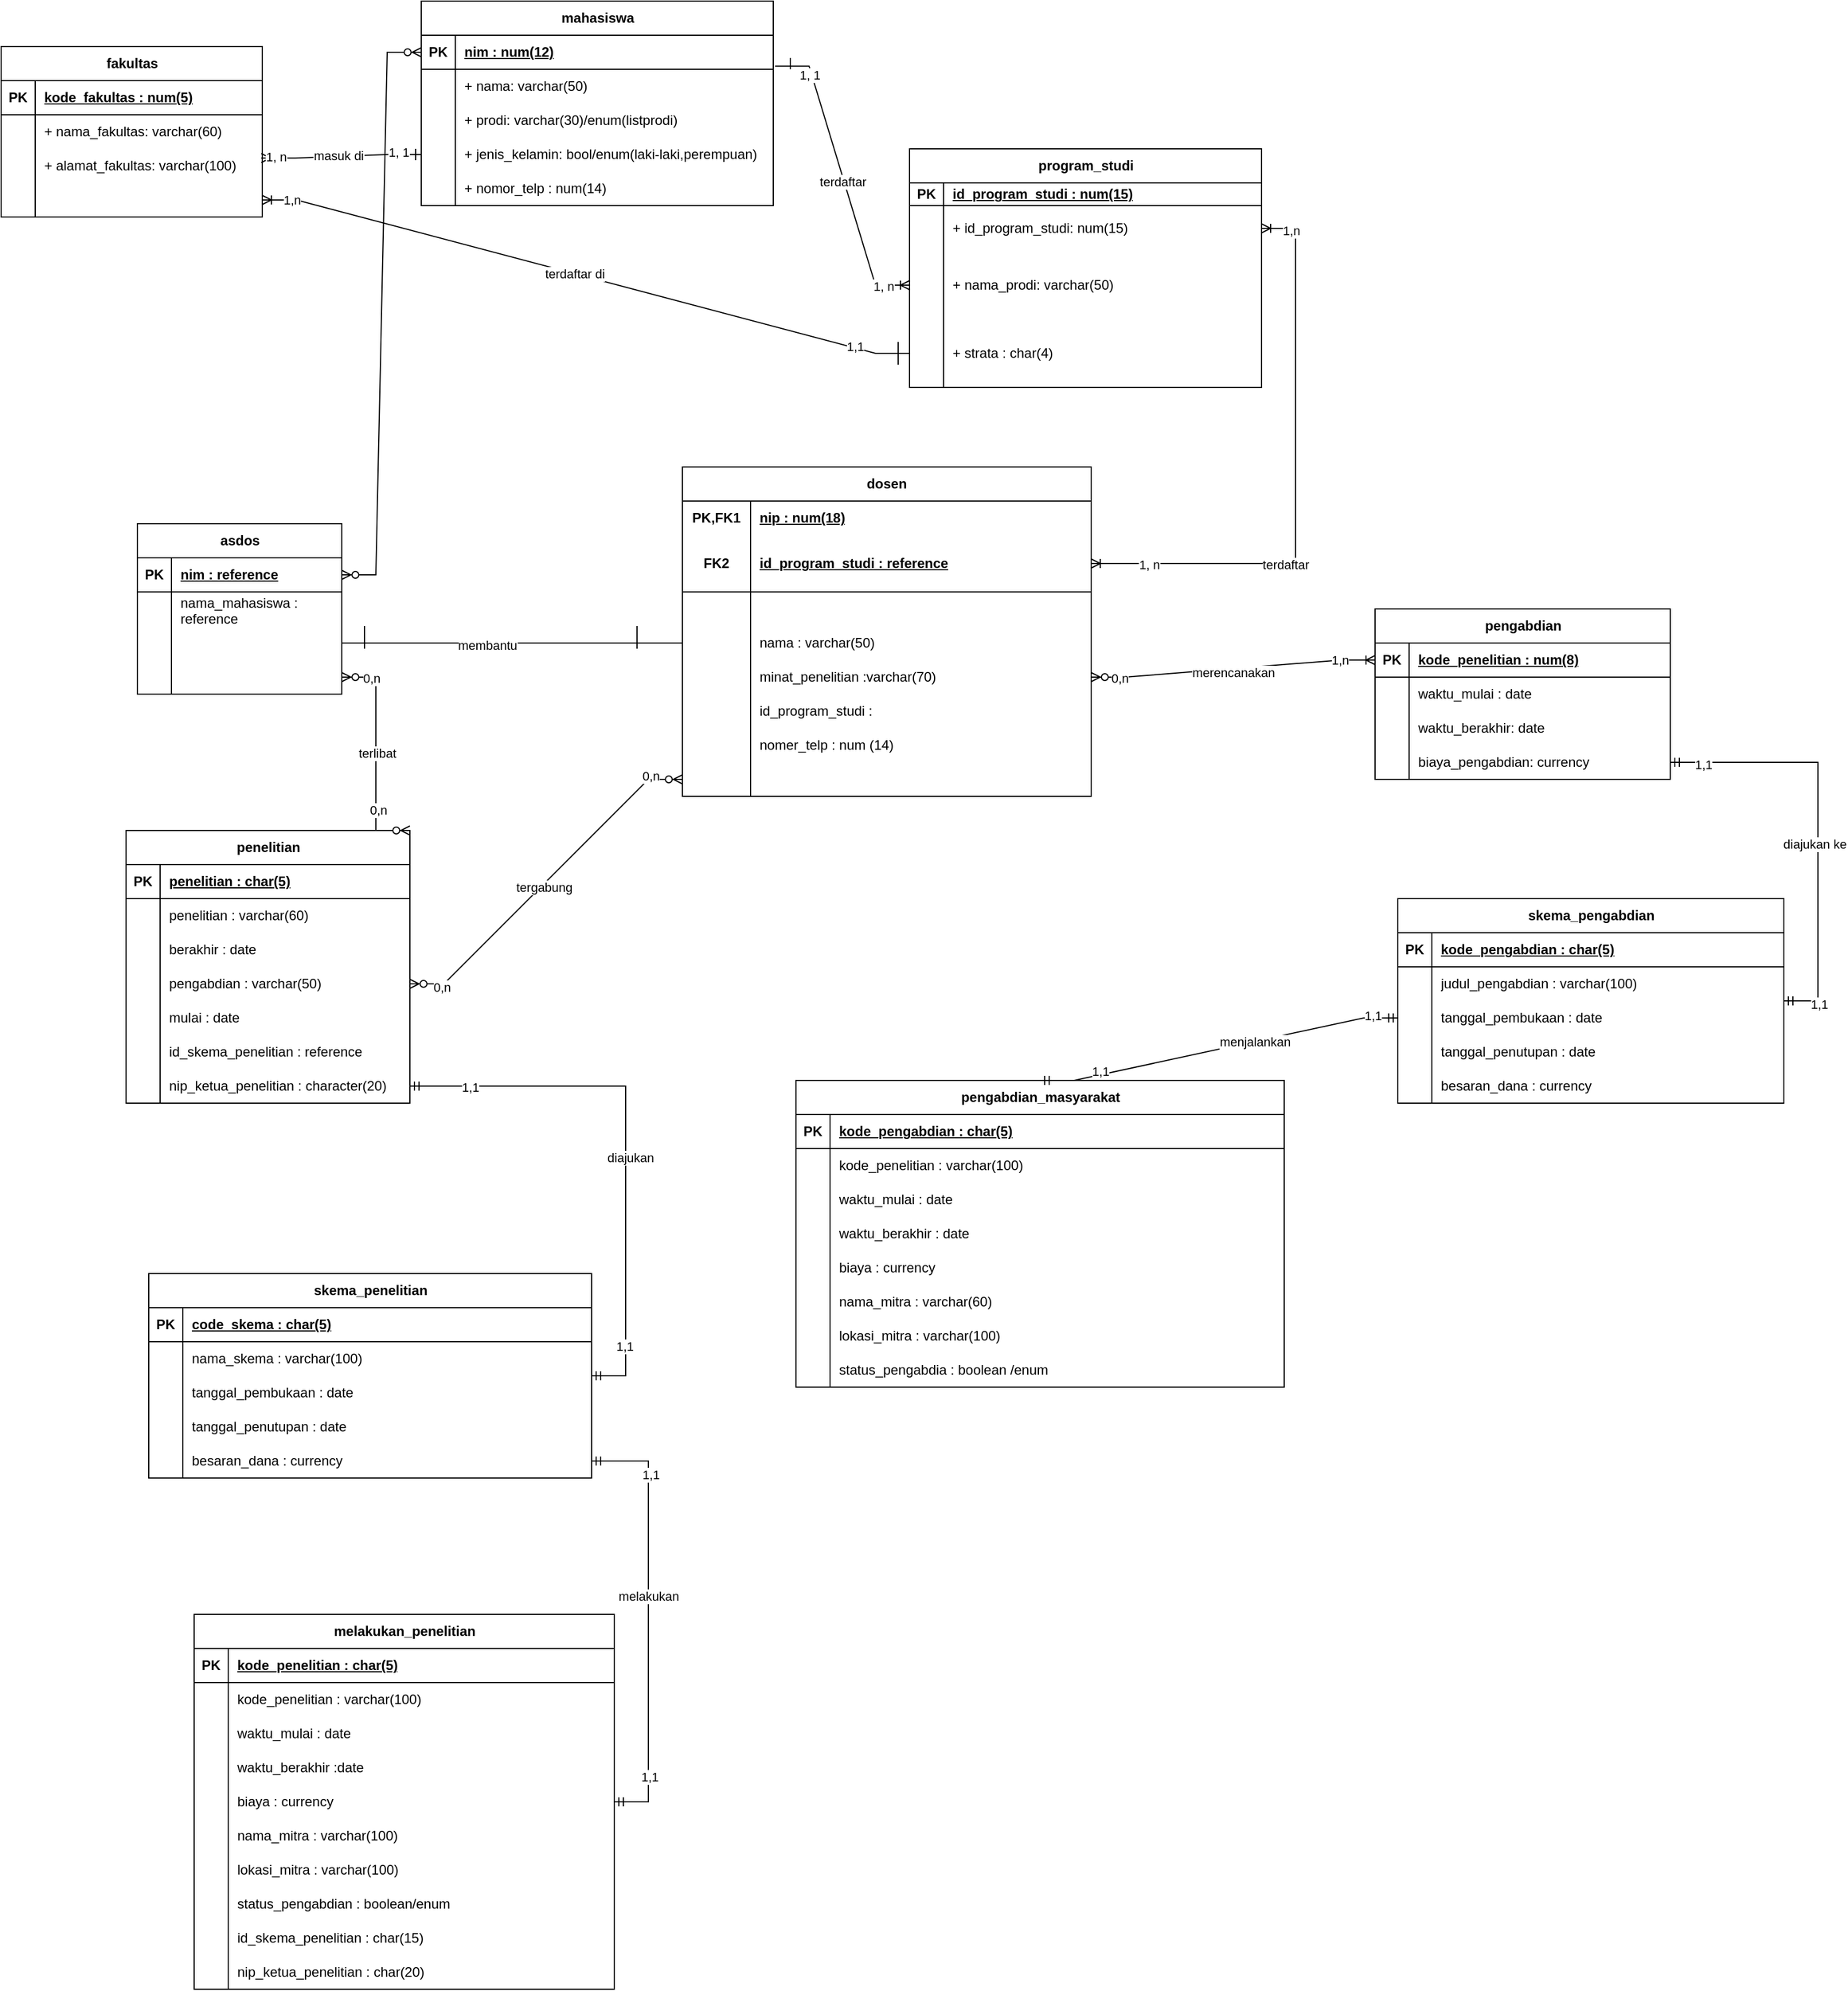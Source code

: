 <mxfile version="23.1.4" type="github">
  <diagram name="Page-1" id="9f46799a-70d6-7492-0946-bef42562c5a5">
    <mxGraphModel dx="1516" dy="2534" grid="1" gridSize="10" guides="1" tooltips="1" connect="1" arrows="1" fold="1" page="1" pageScale="1" pageWidth="1100" pageHeight="850" background="none" math="0" shadow="0">
      <root>
        <mxCell id="0" />
        <mxCell id="1" parent="0" />
        <mxCell id="QQ98MH4g5V-ijGlvqmpy-30" value="fakultas" style="shape=table;startSize=30;container=1;collapsible=1;childLayout=tableLayout;fixedRows=1;rowLines=0;fontStyle=1;align=center;resizeLast=1;html=1;" vertex="1" parent="1">
          <mxGeometry y="-220" width="230" height="150" as="geometry" />
        </mxCell>
        <mxCell id="QQ98MH4g5V-ijGlvqmpy-31" value="" style="shape=tableRow;horizontal=0;startSize=0;swimlaneHead=0;swimlaneBody=0;fillColor=none;collapsible=0;dropTarget=0;points=[[0,0.5],[1,0.5]];portConstraint=eastwest;top=0;left=0;right=0;bottom=1;" vertex="1" parent="QQ98MH4g5V-ijGlvqmpy-30">
          <mxGeometry y="30" width="230" height="30" as="geometry" />
        </mxCell>
        <mxCell id="QQ98MH4g5V-ijGlvqmpy-32" value="PK" style="shape=partialRectangle;connectable=0;fillColor=none;top=0;left=0;bottom=0;right=0;fontStyle=1;overflow=hidden;whiteSpace=wrap;html=1;" vertex="1" parent="QQ98MH4g5V-ijGlvqmpy-31">
          <mxGeometry width="30" height="30" as="geometry">
            <mxRectangle width="30" height="30" as="alternateBounds" />
          </mxGeometry>
        </mxCell>
        <mxCell id="QQ98MH4g5V-ijGlvqmpy-33" value="kode_fakultas : num(5)" style="shape=partialRectangle;connectable=0;fillColor=none;top=0;left=0;bottom=0;right=0;align=left;spacingLeft=6;fontStyle=5;overflow=hidden;whiteSpace=wrap;html=1;" vertex="1" parent="QQ98MH4g5V-ijGlvqmpy-31">
          <mxGeometry x="30" width="200" height="30" as="geometry">
            <mxRectangle width="200" height="30" as="alternateBounds" />
          </mxGeometry>
        </mxCell>
        <mxCell id="QQ98MH4g5V-ijGlvqmpy-34" value="" style="shape=tableRow;horizontal=0;startSize=0;swimlaneHead=0;swimlaneBody=0;fillColor=none;collapsible=0;dropTarget=0;points=[[0,0.5],[1,0.5]];portConstraint=eastwest;top=0;left=0;right=0;bottom=0;" vertex="1" parent="QQ98MH4g5V-ijGlvqmpy-30">
          <mxGeometry y="60" width="230" height="30" as="geometry" />
        </mxCell>
        <mxCell id="QQ98MH4g5V-ijGlvqmpy-35" value="" style="shape=partialRectangle;connectable=0;fillColor=none;top=0;left=0;bottom=0;right=0;editable=1;overflow=hidden;whiteSpace=wrap;html=1;" vertex="1" parent="QQ98MH4g5V-ijGlvqmpy-34">
          <mxGeometry width="30" height="30" as="geometry">
            <mxRectangle width="30" height="30" as="alternateBounds" />
          </mxGeometry>
        </mxCell>
        <mxCell id="QQ98MH4g5V-ijGlvqmpy-36" value="+ nama_fakultas: varchar(60)" style="shape=partialRectangle;connectable=0;fillColor=none;top=0;left=0;bottom=0;right=0;align=left;spacingLeft=6;overflow=hidden;whiteSpace=wrap;html=1;" vertex="1" parent="QQ98MH4g5V-ijGlvqmpy-34">
          <mxGeometry x="30" width="200" height="30" as="geometry">
            <mxRectangle width="200" height="30" as="alternateBounds" />
          </mxGeometry>
        </mxCell>
        <mxCell id="QQ98MH4g5V-ijGlvqmpy-37" value="" style="shape=tableRow;horizontal=0;startSize=0;swimlaneHead=0;swimlaneBody=0;fillColor=none;collapsible=0;dropTarget=0;points=[[0,0.5],[1,0.5]];portConstraint=eastwest;top=0;left=0;right=0;bottom=0;" vertex="1" parent="QQ98MH4g5V-ijGlvqmpy-30">
          <mxGeometry y="90" width="230" height="30" as="geometry" />
        </mxCell>
        <mxCell id="QQ98MH4g5V-ijGlvqmpy-38" value="" style="shape=partialRectangle;connectable=0;fillColor=none;top=0;left=0;bottom=0;right=0;editable=1;overflow=hidden;whiteSpace=wrap;html=1;" vertex="1" parent="QQ98MH4g5V-ijGlvqmpy-37">
          <mxGeometry width="30" height="30" as="geometry">
            <mxRectangle width="30" height="30" as="alternateBounds" />
          </mxGeometry>
        </mxCell>
        <mxCell id="QQ98MH4g5V-ijGlvqmpy-39" value="+ alamat_fakultas: varchar(100)" style="shape=partialRectangle;connectable=0;fillColor=none;top=0;left=0;bottom=0;right=0;align=left;spacingLeft=6;overflow=hidden;whiteSpace=wrap;html=1;" vertex="1" parent="QQ98MH4g5V-ijGlvqmpy-37">
          <mxGeometry x="30" width="200" height="30" as="geometry">
            <mxRectangle width="200" height="30" as="alternateBounds" />
          </mxGeometry>
        </mxCell>
        <mxCell id="QQ98MH4g5V-ijGlvqmpy-40" value="" style="shape=tableRow;horizontal=0;startSize=0;swimlaneHead=0;swimlaneBody=0;fillColor=none;collapsible=0;dropTarget=0;points=[[0,0.5],[1,0.5]];portConstraint=eastwest;top=0;left=0;right=0;bottom=0;" vertex="1" parent="QQ98MH4g5V-ijGlvqmpy-30">
          <mxGeometry y="120" width="230" height="30" as="geometry" />
        </mxCell>
        <mxCell id="QQ98MH4g5V-ijGlvqmpy-41" value="" style="shape=partialRectangle;connectable=0;fillColor=none;top=0;left=0;bottom=0;right=0;editable=1;overflow=hidden;whiteSpace=wrap;html=1;" vertex="1" parent="QQ98MH4g5V-ijGlvqmpy-40">
          <mxGeometry width="30" height="30" as="geometry">
            <mxRectangle width="30" height="30" as="alternateBounds" />
          </mxGeometry>
        </mxCell>
        <mxCell id="QQ98MH4g5V-ijGlvqmpy-42" value="" style="shape=partialRectangle;connectable=0;fillColor=none;top=0;left=0;bottom=0;right=0;align=left;spacingLeft=6;overflow=hidden;whiteSpace=wrap;html=1;" vertex="1" parent="QQ98MH4g5V-ijGlvqmpy-40">
          <mxGeometry x="30" width="200" height="30" as="geometry">
            <mxRectangle width="200" height="30" as="alternateBounds" />
          </mxGeometry>
        </mxCell>
        <mxCell id="QQ98MH4g5V-ijGlvqmpy-52" value="mahasiswa" style="shape=table;startSize=30;container=1;collapsible=1;childLayout=tableLayout;fixedRows=1;rowLines=0;fontStyle=1;align=center;resizeLast=1;html=1;" vertex="1" parent="1">
          <mxGeometry x="370" y="-260" width="310" height="180" as="geometry" />
        </mxCell>
        <mxCell id="QQ98MH4g5V-ijGlvqmpy-53" value="" style="shape=tableRow;horizontal=0;startSize=0;swimlaneHead=0;swimlaneBody=0;fillColor=none;collapsible=0;dropTarget=0;points=[[0,0.5],[1,0.5]];portConstraint=eastwest;top=0;left=0;right=0;bottom=1;" vertex="1" parent="QQ98MH4g5V-ijGlvqmpy-52">
          <mxGeometry y="30" width="310" height="30" as="geometry" />
        </mxCell>
        <mxCell id="QQ98MH4g5V-ijGlvqmpy-54" value="PK" style="shape=partialRectangle;connectable=0;fillColor=none;top=0;left=0;bottom=0;right=0;fontStyle=1;overflow=hidden;whiteSpace=wrap;html=1;" vertex="1" parent="QQ98MH4g5V-ijGlvqmpy-53">
          <mxGeometry width="30" height="30" as="geometry">
            <mxRectangle width="30" height="30" as="alternateBounds" />
          </mxGeometry>
        </mxCell>
        <mxCell id="QQ98MH4g5V-ijGlvqmpy-55" value="nim : num(12)" style="shape=partialRectangle;connectable=0;fillColor=none;top=0;left=0;bottom=0;right=0;align=left;spacingLeft=6;fontStyle=5;overflow=hidden;whiteSpace=wrap;html=1;" vertex="1" parent="QQ98MH4g5V-ijGlvqmpy-53">
          <mxGeometry x="30" width="280" height="30" as="geometry">
            <mxRectangle width="280" height="30" as="alternateBounds" />
          </mxGeometry>
        </mxCell>
        <mxCell id="QQ98MH4g5V-ijGlvqmpy-56" value="" style="shape=tableRow;horizontal=0;startSize=0;swimlaneHead=0;swimlaneBody=0;fillColor=none;collapsible=0;dropTarget=0;points=[[0,0.5],[1,0.5]];portConstraint=eastwest;top=0;left=0;right=0;bottom=0;" vertex="1" parent="QQ98MH4g5V-ijGlvqmpy-52">
          <mxGeometry y="60" width="310" height="30" as="geometry" />
        </mxCell>
        <mxCell id="QQ98MH4g5V-ijGlvqmpy-57" value="" style="shape=partialRectangle;connectable=0;fillColor=none;top=0;left=0;bottom=0;right=0;editable=1;overflow=hidden;whiteSpace=wrap;html=1;" vertex="1" parent="QQ98MH4g5V-ijGlvqmpy-56">
          <mxGeometry width="30" height="30" as="geometry">
            <mxRectangle width="30" height="30" as="alternateBounds" />
          </mxGeometry>
        </mxCell>
        <mxCell id="QQ98MH4g5V-ijGlvqmpy-58" value="+ nama: varchar(50)" style="shape=partialRectangle;connectable=0;fillColor=none;top=0;left=0;bottom=0;right=0;align=left;spacingLeft=6;overflow=hidden;whiteSpace=wrap;html=1;" vertex="1" parent="QQ98MH4g5V-ijGlvqmpy-56">
          <mxGeometry x="30" width="280" height="30" as="geometry">
            <mxRectangle width="280" height="30" as="alternateBounds" />
          </mxGeometry>
        </mxCell>
        <mxCell id="QQ98MH4g5V-ijGlvqmpy-59" value="" style="shape=tableRow;horizontal=0;startSize=0;swimlaneHead=0;swimlaneBody=0;fillColor=none;collapsible=0;dropTarget=0;points=[[0,0.5],[1,0.5]];portConstraint=eastwest;top=0;left=0;right=0;bottom=0;" vertex="1" parent="QQ98MH4g5V-ijGlvqmpy-52">
          <mxGeometry y="90" width="310" height="30" as="geometry" />
        </mxCell>
        <mxCell id="QQ98MH4g5V-ijGlvqmpy-60" value="" style="shape=partialRectangle;connectable=0;fillColor=none;top=0;left=0;bottom=0;right=0;editable=1;overflow=hidden;whiteSpace=wrap;html=1;" vertex="1" parent="QQ98MH4g5V-ijGlvqmpy-59">
          <mxGeometry width="30" height="30" as="geometry">
            <mxRectangle width="30" height="30" as="alternateBounds" />
          </mxGeometry>
        </mxCell>
        <mxCell id="QQ98MH4g5V-ijGlvqmpy-61" value="+ prodi: varchar(30)/enum(listprodi)" style="shape=partialRectangle;connectable=0;fillColor=none;top=0;left=0;bottom=0;right=0;align=left;spacingLeft=6;overflow=hidden;whiteSpace=wrap;html=1;" vertex="1" parent="QQ98MH4g5V-ijGlvqmpy-59">
          <mxGeometry x="30" width="280" height="30" as="geometry">
            <mxRectangle width="280" height="30" as="alternateBounds" />
          </mxGeometry>
        </mxCell>
        <mxCell id="QQ98MH4g5V-ijGlvqmpy-62" value="" style="shape=tableRow;horizontal=0;startSize=0;swimlaneHead=0;swimlaneBody=0;fillColor=none;collapsible=0;dropTarget=0;points=[[0,0.5],[1,0.5]];portConstraint=eastwest;top=0;left=0;right=0;bottom=0;" vertex="1" parent="QQ98MH4g5V-ijGlvqmpy-52">
          <mxGeometry y="120" width="310" height="30" as="geometry" />
        </mxCell>
        <mxCell id="QQ98MH4g5V-ijGlvqmpy-63" value="" style="shape=partialRectangle;connectable=0;fillColor=none;top=0;left=0;bottom=0;right=0;editable=1;overflow=hidden;whiteSpace=wrap;html=1;" vertex="1" parent="QQ98MH4g5V-ijGlvqmpy-62">
          <mxGeometry width="30" height="30" as="geometry">
            <mxRectangle width="30" height="30" as="alternateBounds" />
          </mxGeometry>
        </mxCell>
        <mxCell id="QQ98MH4g5V-ijGlvqmpy-64" value="+ jenis_kelamin: bool/enum(laki-laki,perempuan)" style="shape=partialRectangle;connectable=0;fillColor=none;top=0;left=0;bottom=0;right=0;align=left;spacingLeft=6;overflow=hidden;whiteSpace=wrap;html=1;" vertex="1" parent="QQ98MH4g5V-ijGlvqmpy-62">
          <mxGeometry x="30" width="280" height="30" as="geometry">
            <mxRectangle width="280" height="30" as="alternateBounds" />
          </mxGeometry>
        </mxCell>
        <mxCell id="QQ98MH4g5V-ijGlvqmpy-154" value="" style="shape=tableRow;horizontal=0;startSize=0;swimlaneHead=0;swimlaneBody=0;fillColor=none;collapsible=0;dropTarget=0;points=[[0,0.5],[1,0.5]];portConstraint=eastwest;top=0;left=0;right=0;bottom=0;" vertex="1" parent="QQ98MH4g5V-ijGlvqmpy-52">
          <mxGeometry y="150" width="310" height="30" as="geometry" />
        </mxCell>
        <mxCell id="QQ98MH4g5V-ijGlvqmpy-155" value="" style="shape=partialRectangle;connectable=0;fillColor=none;top=0;left=0;bottom=0;right=0;editable=1;overflow=hidden;whiteSpace=wrap;html=1;" vertex="1" parent="QQ98MH4g5V-ijGlvqmpy-154">
          <mxGeometry width="30" height="30" as="geometry">
            <mxRectangle width="30" height="30" as="alternateBounds" />
          </mxGeometry>
        </mxCell>
        <mxCell id="QQ98MH4g5V-ijGlvqmpy-156" value="+ nomor_telp : num(14)" style="shape=partialRectangle;connectable=0;fillColor=none;top=0;left=0;bottom=0;right=0;align=left;spacingLeft=6;overflow=hidden;whiteSpace=wrap;html=1;" vertex="1" parent="QQ98MH4g5V-ijGlvqmpy-154">
          <mxGeometry x="30" width="280" height="30" as="geometry">
            <mxRectangle width="280" height="30" as="alternateBounds" />
          </mxGeometry>
        </mxCell>
        <mxCell id="QQ98MH4g5V-ijGlvqmpy-78" value="program_studi" style="shape=table;startSize=30;container=1;collapsible=1;childLayout=tableLayout;fixedRows=1;rowLines=0;fontStyle=1;align=center;resizeLast=1;html=1;" vertex="1" parent="1">
          <mxGeometry x="800" y="-130" width="310" height="210" as="geometry" />
        </mxCell>
        <mxCell id="QQ98MH4g5V-ijGlvqmpy-79" value="" style="shape=tableRow;horizontal=0;startSize=0;swimlaneHead=0;swimlaneBody=0;fillColor=none;collapsible=0;dropTarget=0;points=[[0,0.5],[1,0.5]];portConstraint=eastwest;top=0;left=0;right=0;bottom=1;" vertex="1" parent="QQ98MH4g5V-ijGlvqmpy-78">
          <mxGeometry y="30" width="310" height="20" as="geometry" />
        </mxCell>
        <mxCell id="QQ98MH4g5V-ijGlvqmpy-80" value="PK" style="shape=partialRectangle;connectable=0;fillColor=none;top=0;left=0;bottom=0;right=0;fontStyle=1;overflow=hidden;whiteSpace=wrap;html=1;" vertex="1" parent="QQ98MH4g5V-ijGlvqmpy-79">
          <mxGeometry width="30" height="20" as="geometry">
            <mxRectangle width="30" height="20" as="alternateBounds" />
          </mxGeometry>
        </mxCell>
        <mxCell id="QQ98MH4g5V-ijGlvqmpy-81" value="id_program_studi : num(15)" style="shape=partialRectangle;connectable=0;fillColor=none;top=0;left=0;bottom=0;right=0;align=left;spacingLeft=6;fontStyle=5;overflow=hidden;whiteSpace=wrap;html=1;" vertex="1" parent="QQ98MH4g5V-ijGlvqmpy-79">
          <mxGeometry x="30" width="280" height="20" as="geometry">
            <mxRectangle width="280" height="20" as="alternateBounds" />
          </mxGeometry>
        </mxCell>
        <mxCell id="QQ98MH4g5V-ijGlvqmpy-82" value="" style="shape=tableRow;horizontal=0;startSize=0;swimlaneHead=0;swimlaneBody=0;fillColor=none;collapsible=0;dropTarget=0;points=[[0,0.5],[1,0.5]];portConstraint=eastwest;top=0;left=0;right=0;bottom=0;" vertex="1" parent="QQ98MH4g5V-ijGlvqmpy-78">
          <mxGeometry y="50" width="310" height="40" as="geometry" />
        </mxCell>
        <mxCell id="QQ98MH4g5V-ijGlvqmpy-83" value="" style="shape=partialRectangle;connectable=0;fillColor=none;top=0;left=0;bottom=0;right=0;editable=1;overflow=hidden;whiteSpace=wrap;html=1;" vertex="1" parent="QQ98MH4g5V-ijGlvqmpy-82">
          <mxGeometry width="30" height="40" as="geometry">
            <mxRectangle width="30" height="40" as="alternateBounds" />
          </mxGeometry>
        </mxCell>
        <mxCell id="QQ98MH4g5V-ijGlvqmpy-84" value="+ id_program_studi: num(15)" style="shape=partialRectangle;connectable=0;fillColor=none;top=0;left=0;bottom=0;right=0;align=left;spacingLeft=6;overflow=hidden;whiteSpace=wrap;html=1;" vertex="1" parent="QQ98MH4g5V-ijGlvqmpy-82">
          <mxGeometry x="30" width="280" height="40" as="geometry">
            <mxRectangle width="280" height="40" as="alternateBounds" />
          </mxGeometry>
        </mxCell>
        <mxCell id="QQ98MH4g5V-ijGlvqmpy-85" value="" style="shape=tableRow;horizontal=0;startSize=0;swimlaneHead=0;swimlaneBody=0;fillColor=none;collapsible=0;dropTarget=0;points=[[0,0.5],[1,0.5]];portConstraint=eastwest;top=0;left=0;right=0;bottom=0;" vertex="1" parent="QQ98MH4g5V-ijGlvqmpy-78">
          <mxGeometry y="90" width="310" height="60" as="geometry" />
        </mxCell>
        <mxCell id="QQ98MH4g5V-ijGlvqmpy-86" value="" style="shape=partialRectangle;connectable=0;fillColor=none;top=0;left=0;bottom=0;right=0;editable=1;overflow=hidden;whiteSpace=wrap;html=1;" vertex="1" parent="QQ98MH4g5V-ijGlvqmpy-85">
          <mxGeometry width="30" height="60" as="geometry">
            <mxRectangle width="30" height="60" as="alternateBounds" />
          </mxGeometry>
        </mxCell>
        <mxCell id="QQ98MH4g5V-ijGlvqmpy-87" value="+ nama_prodi: varchar(50)" style="shape=partialRectangle;connectable=0;fillColor=none;top=0;left=0;bottom=0;right=0;align=left;spacingLeft=6;overflow=hidden;whiteSpace=wrap;html=1;" vertex="1" parent="QQ98MH4g5V-ijGlvqmpy-85">
          <mxGeometry x="30" width="280" height="60" as="geometry">
            <mxRectangle width="280" height="60" as="alternateBounds" />
          </mxGeometry>
        </mxCell>
        <mxCell id="QQ98MH4g5V-ijGlvqmpy-88" value="" style="shape=tableRow;horizontal=0;startSize=0;swimlaneHead=0;swimlaneBody=0;fillColor=none;collapsible=0;dropTarget=0;points=[[0,0.5],[1,0.5]];portConstraint=eastwest;top=0;left=0;right=0;bottom=0;" vertex="1" parent="QQ98MH4g5V-ijGlvqmpy-78">
          <mxGeometry y="150" width="310" height="60" as="geometry" />
        </mxCell>
        <mxCell id="QQ98MH4g5V-ijGlvqmpy-89" value="" style="shape=partialRectangle;connectable=0;fillColor=none;top=0;left=0;bottom=0;right=0;editable=1;overflow=hidden;whiteSpace=wrap;html=1;" vertex="1" parent="QQ98MH4g5V-ijGlvqmpy-88">
          <mxGeometry width="30" height="60" as="geometry">
            <mxRectangle width="30" height="60" as="alternateBounds" />
          </mxGeometry>
        </mxCell>
        <mxCell id="QQ98MH4g5V-ijGlvqmpy-90" value="+ strata : char(4)" style="shape=partialRectangle;connectable=0;fillColor=none;top=0;left=0;bottom=0;right=0;align=left;spacingLeft=6;overflow=hidden;whiteSpace=wrap;html=1;" vertex="1" parent="QQ98MH4g5V-ijGlvqmpy-88">
          <mxGeometry x="30" width="280" height="60" as="geometry">
            <mxRectangle width="280" height="60" as="alternateBounds" />
          </mxGeometry>
        </mxCell>
        <mxCell id="QQ98MH4g5V-ijGlvqmpy-92" value="" style="edgeStyle=entityRelationEdgeStyle;fontSize=12;html=1;endArrow=ERoneToMany;rounded=0;entryX=0.996;entryY=0.271;entryDx=0;entryDy=0;entryPerimeter=0;" edge="1" parent="1" source="QQ98MH4g5V-ijGlvqmpy-62" target="QQ98MH4g5V-ijGlvqmpy-37">
          <mxGeometry width="100" height="100" relative="1" as="geometry">
            <mxPoint x="420" y="-20" as="sourcePoint" />
            <mxPoint x="520" y="-120" as="targetPoint" />
            <Array as="points">
              <mxPoint x="190" y="-140" />
            </Array>
          </mxGeometry>
        </mxCell>
        <mxCell id="QQ98MH4g5V-ijGlvqmpy-96" value="1, 1" style="edgeLabel;html=1;align=center;verticalAlign=middle;resizable=0;points=[];" vertex="1" connectable="0" parent="QQ98MH4g5V-ijGlvqmpy-92">
          <mxGeometry x="-0.713" y="-2" relative="1" as="geometry">
            <mxPoint as="offset" />
          </mxGeometry>
        </mxCell>
        <mxCell id="QQ98MH4g5V-ijGlvqmpy-97" value="masuk di" style="edgeLabel;html=1;align=center;verticalAlign=middle;resizable=0;points=[];" vertex="1" connectable="0" parent="QQ98MH4g5V-ijGlvqmpy-92">
          <mxGeometry x="0.037" y="-1" relative="1" as="geometry">
            <mxPoint as="offset" />
          </mxGeometry>
        </mxCell>
        <mxCell id="QQ98MH4g5V-ijGlvqmpy-98" value="1, n" style="edgeLabel;html=1;align=center;verticalAlign=middle;resizable=0;points=[];" vertex="1" connectable="0" parent="QQ98MH4g5V-ijGlvqmpy-92">
          <mxGeometry x="0.822" y="-1" relative="1" as="geometry">
            <mxPoint as="offset" />
          </mxGeometry>
        </mxCell>
        <mxCell id="QQ98MH4g5V-ijGlvqmpy-93" value="" style="line;strokeWidth=1;rotatable=0;dashed=0;labelPosition=right;align=left;verticalAlign=middle;spacingTop=0;spacingLeft=6;points=[];portConstraint=eastwest;direction=south;" vertex="1" parent="1">
          <mxGeometry x="360" y="-130" width="10" height="10" as="geometry" />
        </mxCell>
        <mxCell id="QQ98MH4g5V-ijGlvqmpy-99" value="" style="edgeStyle=entityRelationEdgeStyle;fontSize=12;html=1;endArrow=ERoneToMany;rounded=0;exitX=1.005;exitY=-0.092;exitDx=0;exitDy=0;entryX=0;entryY=0.5;entryDx=0;entryDy=0;exitPerimeter=0;" edge="1" parent="1" source="QQ98MH4g5V-ijGlvqmpy-56" target="QQ98MH4g5V-ijGlvqmpy-85">
          <mxGeometry width="100" height="100" relative="1" as="geometry">
            <mxPoint x="731.31" y="-410" as="sourcePoint" />
            <mxPoint x="660" as="targetPoint" />
            <Array as="points">
              <mxPoint x="571.31" y="-285" />
              <mxPoint x="600.31" y="-215" />
            </Array>
          </mxGeometry>
        </mxCell>
        <mxCell id="QQ98MH4g5V-ijGlvqmpy-100" value="1, 1" style="edgeLabel;html=1;align=center;verticalAlign=middle;resizable=0;points=[];" vertex="1" connectable="0" parent="QQ98MH4g5V-ijGlvqmpy-99">
          <mxGeometry x="-0.713" y="-2" relative="1" as="geometry">
            <mxPoint as="offset" />
          </mxGeometry>
        </mxCell>
        <mxCell id="QQ98MH4g5V-ijGlvqmpy-101" value="terdaftar" style="edgeLabel;html=1;align=center;verticalAlign=middle;resizable=0;points=[];" vertex="1" connectable="0" parent="QQ98MH4g5V-ijGlvqmpy-99">
          <mxGeometry x="0.037" y="-1" relative="1" as="geometry">
            <mxPoint as="offset" />
          </mxGeometry>
        </mxCell>
        <mxCell id="QQ98MH4g5V-ijGlvqmpy-102" value="1, n" style="edgeLabel;html=1;align=center;verticalAlign=middle;resizable=0;points=[];" vertex="1" connectable="0" parent="QQ98MH4g5V-ijGlvqmpy-99">
          <mxGeometry x="0.822" y="-1" relative="1" as="geometry">
            <mxPoint as="offset" />
          </mxGeometry>
        </mxCell>
        <mxCell id="QQ98MH4g5V-ijGlvqmpy-103" value="" style="line;strokeWidth=1;rotatable=0;dashed=0;labelPosition=right;align=left;verticalAlign=middle;spacingTop=0;spacingLeft=6;points=[];portConstraint=eastwest;direction=south;" vertex="1" parent="1">
          <mxGeometry x="690" y="-210" width="10" height="10" as="geometry" />
        </mxCell>
        <mxCell id="QQ98MH4g5V-ijGlvqmpy-159" value="dosen" style="shape=table;startSize=30;container=1;collapsible=1;childLayout=tableLayout;fixedRows=1;rowLines=0;fontStyle=1;align=center;resizeLast=1;html=1;whiteSpace=wrap;" vertex="1" parent="1">
          <mxGeometry x="600" y="150" width="360" height="290" as="geometry" />
        </mxCell>
        <mxCell id="QQ98MH4g5V-ijGlvqmpy-160" value="" style="shape=tableRow;horizontal=0;startSize=0;swimlaneHead=0;swimlaneBody=0;fillColor=none;collapsible=0;dropTarget=0;points=[[0,0.5],[1,0.5]];portConstraint=eastwest;top=0;left=0;right=0;bottom=0;html=1;" vertex="1" parent="QQ98MH4g5V-ijGlvqmpy-159">
          <mxGeometry y="30" width="360" height="30" as="geometry" />
        </mxCell>
        <mxCell id="QQ98MH4g5V-ijGlvqmpy-161" value="PK,FK1" style="shape=partialRectangle;connectable=0;fillColor=none;top=0;left=0;bottom=0;right=0;fontStyle=1;overflow=hidden;html=1;whiteSpace=wrap;" vertex="1" parent="QQ98MH4g5V-ijGlvqmpy-160">
          <mxGeometry width="60" height="30" as="geometry">
            <mxRectangle width="60" height="30" as="alternateBounds" />
          </mxGeometry>
        </mxCell>
        <mxCell id="QQ98MH4g5V-ijGlvqmpy-162" value="nip : num(18)" style="shape=partialRectangle;connectable=0;fillColor=none;top=0;left=0;bottom=0;right=0;align=left;spacingLeft=6;fontStyle=5;overflow=hidden;html=1;whiteSpace=wrap;" vertex="1" parent="QQ98MH4g5V-ijGlvqmpy-160">
          <mxGeometry x="60" width="300" height="30" as="geometry">
            <mxRectangle width="300" height="30" as="alternateBounds" />
          </mxGeometry>
        </mxCell>
        <mxCell id="QQ98MH4g5V-ijGlvqmpy-163" value="" style="shape=tableRow;horizontal=0;startSize=0;swimlaneHead=0;swimlaneBody=0;fillColor=none;collapsible=0;dropTarget=0;points=[[0,0.5],[1,0.5]];portConstraint=eastwest;top=0;left=0;right=0;bottom=1;html=1;" vertex="1" parent="QQ98MH4g5V-ijGlvqmpy-159">
          <mxGeometry y="60" width="360" height="50" as="geometry" />
        </mxCell>
        <mxCell id="QQ98MH4g5V-ijGlvqmpy-164" value="FK2" style="shape=partialRectangle;connectable=0;fillColor=none;top=0;left=0;bottom=0;right=0;fontStyle=1;overflow=hidden;html=1;whiteSpace=wrap;" vertex="1" parent="QQ98MH4g5V-ijGlvqmpy-163">
          <mxGeometry width="60" height="50" as="geometry">
            <mxRectangle width="60" height="50" as="alternateBounds" />
          </mxGeometry>
        </mxCell>
        <mxCell id="QQ98MH4g5V-ijGlvqmpy-165" value="id_program_studi : reference" style="shape=partialRectangle;connectable=0;fillColor=none;top=0;left=0;bottom=0;right=0;align=left;spacingLeft=6;fontStyle=5;overflow=hidden;html=1;whiteSpace=wrap;" vertex="1" parent="QQ98MH4g5V-ijGlvqmpy-163">
          <mxGeometry x="60" width="300" height="50" as="geometry">
            <mxRectangle width="300" height="50" as="alternateBounds" />
          </mxGeometry>
        </mxCell>
        <mxCell id="QQ98MH4g5V-ijGlvqmpy-166" value="" style="shape=tableRow;horizontal=0;startSize=0;swimlaneHead=0;swimlaneBody=0;fillColor=none;collapsible=0;dropTarget=0;points=[[0,0.5],[1,0.5]];portConstraint=eastwest;top=0;left=0;right=0;bottom=0;html=1;" vertex="1" parent="QQ98MH4g5V-ijGlvqmpy-159">
          <mxGeometry y="110" width="360" height="30" as="geometry" />
        </mxCell>
        <mxCell id="QQ98MH4g5V-ijGlvqmpy-167" value="" style="shape=partialRectangle;connectable=0;fillColor=none;top=0;left=0;bottom=0;right=0;editable=1;overflow=hidden;html=1;whiteSpace=wrap;" vertex="1" parent="QQ98MH4g5V-ijGlvqmpy-166">
          <mxGeometry width="60" height="30" as="geometry">
            <mxRectangle width="60" height="30" as="alternateBounds" />
          </mxGeometry>
        </mxCell>
        <mxCell id="QQ98MH4g5V-ijGlvqmpy-168" value="" style="shape=partialRectangle;connectable=0;fillColor=none;top=0;left=0;bottom=0;right=0;align=left;spacingLeft=6;overflow=hidden;html=1;whiteSpace=wrap;" vertex="1" parent="QQ98MH4g5V-ijGlvqmpy-166">
          <mxGeometry x="60" width="300" height="30" as="geometry">
            <mxRectangle width="300" height="30" as="alternateBounds" />
          </mxGeometry>
        </mxCell>
        <mxCell id="QQ98MH4g5V-ijGlvqmpy-117" value="" style="shape=tableRow;horizontal=0;startSize=0;swimlaneHead=0;swimlaneBody=0;fillColor=none;collapsible=0;dropTarget=0;points=[[0,0.5],[1,0.5]];portConstraint=eastwest;top=0;left=0;right=0;bottom=0;" vertex="1" parent="QQ98MH4g5V-ijGlvqmpy-159">
          <mxGeometry y="140" width="360" height="30" as="geometry" />
        </mxCell>
        <mxCell id="QQ98MH4g5V-ijGlvqmpy-118" value="" style="shape=partialRectangle;connectable=0;fillColor=none;top=0;left=0;bottom=0;right=0;editable=1;overflow=hidden;whiteSpace=wrap;html=1;" vertex="1" parent="QQ98MH4g5V-ijGlvqmpy-117">
          <mxGeometry width="60" height="30" as="geometry">
            <mxRectangle width="60" height="30" as="alternateBounds" />
          </mxGeometry>
        </mxCell>
        <mxCell id="QQ98MH4g5V-ijGlvqmpy-119" value="nama : varchar(50)" style="shape=partialRectangle;connectable=0;fillColor=none;top=0;left=0;bottom=0;right=0;align=left;spacingLeft=6;overflow=hidden;whiteSpace=wrap;html=1;" vertex="1" parent="QQ98MH4g5V-ijGlvqmpy-117">
          <mxGeometry x="60" width="300" height="30" as="geometry">
            <mxRectangle width="300" height="30" as="alternateBounds" />
          </mxGeometry>
        </mxCell>
        <mxCell id="QQ98MH4g5V-ijGlvqmpy-123" value="" style="shape=tableRow;horizontal=0;startSize=0;swimlaneHead=0;swimlaneBody=0;fillColor=none;collapsible=0;dropTarget=0;points=[[0,0.5],[1,0.5]];portConstraint=eastwest;top=0;left=0;right=0;bottom=0;" vertex="1" parent="QQ98MH4g5V-ijGlvqmpy-159">
          <mxGeometry y="170" width="360" height="30" as="geometry" />
        </mxCell>
        <mxCell id="QQ98MH4g5V-ijGlvqmpy-124" value="" style="shape=partialRectangle;connectable=0;fillColor=none;top=0;left=0;bottom=0;right=0;editable=1;overflow=hidden;whiteSpace=wrap;html=1;" vertex="1" parent="QQ98MH4g5V-ijGlvqmpy-123">
          <mxGeometry width="60" height="30" as="geometry">
            <mxRectangle width="60" height="30" as="alternateBounds" />
          </mxGeometry>
        </mxCell>
        <mxCell id="QQ98MH4g5V-ijGlvqmpy-125" value="minat_penelitian :varchar(70)" style="shape=partialRectangle;connectable=0;fillColor=none;top=0;left=0;bottom=0;right=0;align=left;spacingLeft=6;overflow=hidden;whiteSpace=wrap;html=1;" vertex="1" parent="QQ98MH4g5V-ijGlvqmpy-123">
          <mxGeometry x="60" width="300" height="30" as="geometry">
            <mxRectangle width="300" height="30" as="alternateBounds" />
          </mxGeometry>
        </mxCell>
        <mxCell id="QQ98MH4g5V-ijGlvqmpy-148" value="" style="shape=tableRow;horizontal=0;startSize=0;swimlaneHead=0;swimlaneBody=0;fillColor=none;collapsible=0;dropTarget=0;points=[[0,0.5],[1,0.5]];portConstraint=eastwest;top=0;left=0;right=0;bottom=0;" vertex="1" parent="QQ98MH4g5V-ijGlvqmpy-159">
          <mxGeometry y="200" width="360" height="30" as="geometry" />
        </mxCell>
        <mxCell id="QQ98MH4g5V-ijGlvqmpy-149" value="" style="shape=partialRectangle;connectable=0;fillColor=none;top=0;left=0;bottom=0;right=0;editable=1;overflow=hidden;whiteSpace=wrap;html=1;" vertex="1" parent="QQ98MH4g5V-ijGlvqmpy-148">
          <mxGeometry width="60" height="30" as="geometry">
            <mxRectangle width="60" height="30" as="alternateBounds" />
          </mxGeometry>
        </mxCell>
        <mxCell id="QQ98MH4g5V-ijGlvqmpy-150" value="id_program_studi :&amp;nbsp;" style="shape=partialRectangle;connectable=0;fillColor=none;top=0;left=0;bottom=0;right=0;align=left;spacingLeft=6;overflow=hidden;whiteSpace=wrap;html=1;" vertex="1" parent="QQ98MH4g5V-ijGlvqmpy-148">
          <mxGeometry x="60" width="300" height="30" as="geometry">
            <mxRectangle width="300" height="30" as="alternateBounds" />
          </mxGeometry>
        </mxCell>
        <mxCell id="QQ98MH4g5V-ijGlvqmpy-120" value="" style="shape=tableRow;horizontal=0;startSize=0;swimlaneHead=0;swimlaneBody=0;fillColor=none;collapsible=0;dropTarget=0;points=[[0,0.5],[1,0.5]];portConstraint=eastwest;top=0;left=0;right=0;bottom=0;" vertex="1" parent="QQ98MH4g5V-ijGlvqmpy-159">
          <mxGeometry y="230" width="360" height="30" as="geometry" />
        </mxCell>
        <mxCell id="QQ98MH4g5V-ijGlvqmpy-121" value="" style="shape=partialRectangle;connectable=0;fillColor=none;top=0;left=0;bottom=0;right=0;editable=1;overflow=hidden;whiteSpace=wrap;html=1;" vertex="1" parent="QQ98MH4g5V-ijGlvqmpy-120">
          <mxGeometry width="60" height="30" as="geometry">
            <mxRectangle width="60" height="30" as="alternateBounds" />
          </mxGeometry>
        </mxCell>
        <mxCell id="QQ98MH4g5V-ijGlvqmpy-122" value="nomer_telp : num (14)" style="shape=partialRectangle;connectable=0;fillColor=none;top=0;left=0;bottom=0;right=0;align=left;spacingLeft=6;overflow=hidden;whiteSpace=wrap;html=1;" vertex="1" parent="QQ98MH4g5V-ijGlvqmpy-120">
          <mxGeometry x="60" width="300" height="30" as="geometry">
            <mxRectangle width="300" height="30" as="alternateBounds" />
          </mxGeometry>
        </mxCell>
        <mxCell id="QQ98MH4g5V-ijGlvqmpy-169" value="" style="shape=tableRow;horizontal=0;startSize=0;swimlaneHead=0;swimlaneBody=0;fillColor=none;collapsible=0;dropTarget=0;points=[[0,0.5],[1,0.5]];portConstraint=eastwest;top=0;left=0;right=0;bottom=0;html=1;" vertex="1" parent="QQ98MH4g5V-ijGlvqmpy-159">
          <mxGeometry y="260" width="360" height="30" as="geometry" />
        </mxCell>
        <mxCell id="QQ98MH4g5V-ijGlvqmpy-170" value="" style="shape=partialRectangle;connectable=0;fillColor=none;top=0;left=0;bottom=0;right=0;editable=1;overflow=hidden;html=1;whiteSpace=wrap;" vertex="1" parent="QQ98MH4g5V-ijGlvqmpy-169">
          <mxGeometry width="60" height="30" as="geometry">
            <mxRectangle width="60" height="30" as="alternateBounds" />
          </mxGeometry>
        </mxCell>
        <mxCell id="QQ98MH4g5V-ijGlvqmpy-171" value="" style="shape=partialRectangle;connectable=0;fillColor=none;top=0;left=0;bottom=0;right=0;align=left;spacingLeft=6;overflow=hidden;html=1;whiteSpace=wrap;" vertex="1" parent="QQ98MH4g5V-ijGlvqmpy-169">
          <mxGeometry x="60" width="300" height="30" as="geometry">
            <mxRectangle width="300" height="30" as="alternateBounds" />
          </mxGeometry>
        </mxCell>
        <mxCell id="QQ98MH4g5V-ijGlvqmpy-173" value="" style="edgeStyle=entityRelationEdgeStyle;fontSize=12;html=1;endArrow=ERoneToMany;startArrow=ERoneToMany;rounded=0;exitX=1;exitY=0.5;exitDx=0;exitDy=0;" edge="1" parent="1" source="QQ98MH4g5V-ijGlvqmpy-163" target="QQ98MH4g5V-ijGlvqmpy-82">
          <mxGeometry width="100" height="100" relative="1" as="geometry">
            <mxPoint x="460" y="160" as="sourcePoint" />
            <mxPoint x="560" y="60" as="targetPoint" />
            <Array as="points">
              <mxPoint x="650" y="-60" />
              <mxPoint x="660" y="160" />
            </Array>
          </mxGeometry>
        </mxCell>
        <mxCell id="QQ98MH4g5V-ijGlvqmpy-174" value="terdaftar" style="edgeLabel;html=1;align=center;verticalAlign=middle;resizable=0;points=[];" vertex="1" connectable="0" parent="QQ98MH4g5V-ijGlvqmpy-173">
          <mxGeometry x="-0.322" y="-1" relative="1" as="geometry">
            <mxPoint as="offset" />
          </mxGeometry>
        </mxCell>
        <mxCell id="QQ98MH4g5V-ijGlvqmpy-175" value="1, n" style="edgeLabel;html=1;align=center;verticalAlign=middle;resizable=0;points=[];" vertex="1" connectable="0" parent="QQ98MH4g5V-ijGlvqmpy-173">
          <mxGeometry x="-0.798" y="-1" relative="1" as="geometry">
            <mxPoint as="offset" />
          </mxGeometry>
        </mxCell>
        <mxCell id="QQ98MH4g5V-ijGlvqmpy-176" value="1,n" style="edgeLabel;html=1;align=center;verticalAlign=middle;resizable=0;points=[];" vertex="1" connectable="0" parent="QQ98MH4g5V-ijGlvqmpy-173">
          <mxGeometry x="0.899" y="2" relative="1" as="geometry">
            <mxPoint as="offset" />
          </mxGeometry>
        </mxCell>
        <mxCell id="QQ98MH4g5V-ijGlvqmpy-178" value="pengabdian" style="shape=table;startSize=30;container=1;collapsible=1;childLayout=tableLayout;fixedRows=1;rowLines=0;fontStyle=1;align=center;resizeLast=1;html=1;" vertex="1" parent="1">
          <mxGeometry x="1210" y="275" width="260" height="150" as="geometry" />
        </mxCell>
        <mxCell id="QQ98MH4g5V-ijGlvqmpy-179" value="" style="shape=tableRow;horizontal=0;startSize=0;swimlaneHead=0;swimlaneBody=0;fillColor=none;collapsible=0;dropTarget=0;points=[[0,0.5],[1,0.5]];portConstraint=eastwest;top=0;left=0;right=0;bottom=1;" vertex="1" parent="QQ98MH4g5V-ijGlvqmpy-178">
          <mxGeometry y="30" width="260" height="30" as="geometry" />
        </mxCell>
        <mxCell id="QQ98MH4g5V-ijGlvqmpy-180" value="PK" style="shape=partialRectangle;connectable=0;fillColor=none;top=0;left=0;bottom=0;right=0;fontStyle=1;overflow=hidden;whiteSpace=wrap;html=1;" vertex="1" parent="QQ98MH4g5V-ijGlvqmpy-179">
          <mxGeometry width="30" height="30" as="geometry">
            <mxRectangle width="30" height="30" as="alternateBounds" />
          </mxGeometry>
        </mxCell>
        <mxCell id="QQ98MH4g5V-ijGlvqmpy-181" value="kode_penelitian : num(8)" style="shape=partialRectangle;connectable=0;fillColor=none;top=0;left=0;bottom=0;right=0;align=left;spacingLeft=6;fontStyle=5;overflow=hidden;whiteSpace=wrap;html=1;" vertex="1" parent="QQ98MH4g5V-ijGlvqmpy-179">
          <mxGeometry x="30" width="230" height="30" as="geometry">
            <mxRectangle width="230" height="30" as="alternateBounds" />
          </mxGeometry>
        </mxCell>
        <mxCell id="QQ98MH4g5V-ijGlvqmpy-182" value="" style="shape=tableRow;horizontal=0;startSize=0;swimlaneHead=0;swimlaneBody=0;fillColor=none;collapsible=0;dropTarget=0;points=[[0,0.5],[1,0.5]];portConstraint=eastwest;top=0;left=0;right=0;bottom=0;" vertex="1" parent="QQ98MH4g5V-ijGlvqmpy-178">
          <mxGeometry y="60" width="260" height="30" as="geometry" />
        </mxCell>
        <mxCell id="QQ98MH4g5V-ijGlvqmpy-183" value="" style="shape=partialRectangle;connectable=0;fillColor=none;top=0;left=0;bottom=0;right=0;editable=1;overflow=hidden;whiteSpace=wrap;html=1;" vertex="1" parent="QQ98MH4g5V-ijGlvqmpy-182">
          <mxGeometry width="30" height="30" as="geometry">
            <mxRectangle width="30" height="30" as="alternateBounds" />
          </mxGeometry>
        </mxCell>
        <mxCell id="QQ98MH4g5V-ijGlvqmpy-184" value="waktu_mulai : date" style="shape=partialRectangle;connectable=0;fillColor=none;top=0;left=0;bottom=0;right=0;align=left;spacingLeft=6;overflow=hidden;whiteSpace=wrap;html=1;" vertex="1" parent="QQ98MH4g5V-ijGlvqmpy-182">
          <mxGeometry x="30" width="230" height="30" as="geometry">
            <mxRectangle width="230" height="30" as="alternateBounds" />
          </mxGeometry>
        </mxCell>
        <mxCell id="QQ98MH4g5V-ijGlvqmpy-185" value="" style="shape=tableRow;horizontal=0;startSize=0;swimlaneHead=0;swimlaneBody=0;fillColor=none;collapsible=0;dropTarget=0;points=[[0,0.5],[1,0.5]];portConstraint=eastwest;top=0;left=0;right=0;bottom=0;" vertex="1" parent="QQ98MH4g5V-ijGlvqmpy-178">
          <mxGeometry y="90" width="260" height="30" as="geometry" />
        </mxCell>
        <mxCell id="QQ98MH4g5V-ijGlvqmpy-186" value="" style="shape=partialRectangle;connectable=0;fillColor=none;top=0;left=0;bottom=0;right=0;editable=1;overflow=hidden;whiteSpace=wrap;html=1;" vertex="1" parent="QQ98MH4g5V-ijGlvqmpy-185">
          <mxGeometry width="30" height="30" as="geometry">
            <mxRectangle width="30" height="30" as="alternateBounds" />
          </mxGeometry>
        </mxCell>
        <mxCell id="QQ98MH4g5V-ijGlvqmpy-187" value="waktu_berakhir: date" style="shape=partialRectangle;connectable=0;fillColor=none;top=0;left=0;bottom=0;right=0;align=left;spacingLeft=6;overflow=hidden;whiteSpace=wrap;html=1;" vertex="1" parent="QQ98MH4g5V-ijGlvqmpy-185">
          <mxGeometry x="30" width="230" height="30" as="geometry">
            <mxRectangle width="230" height="30" as="alternateBounds" />
          </mxGeometry>
        </mxCell>
        <mxCell id="QQ98MH4g5V-ijGlvqmpy-188" value="" style="shape=tableRow;horizontal=0;startSize=0;swimlaneHead=0;swimlaneBody=0;fillColor=none;collapsible=0;dropTarget=0;points=[[0,0.5],[1,0.5]];portConstraint=eastwest;top=0;left=0;right=0;bottom=0;" vertex="1" parent="QQ98MH4g5V-ijGlvqmpy-178">
          <mxGeometry y="120" width="260" height="30" as="geometry" />
        </mxCell>
        <mxCell id="QQ98MH4g5V-ijGlvqmpy-189" value="" style="shape=partialRectangle;connectable=0;fillColor=none;top=0;left=0;bottom=0;right=0;editable=1;overflow=hidden;whiteSpace=wrap;html=1;" vertex="1" parent="QQ98MH4g5V-ijGlvqmpy-188">
          <mxGeometry width="30" height="30" as="geometry">
            <mxRectangle width="30" height="30" as="alternateBounds" />
          </mxGeometry>
        </mxCell>
        <mxCell id="QQ98MH4g5V-ijGlvqmpy-190" value="biaya_pengabdian: currency" style="shape=partialRectangle;connectable=0;fillColor=none;top=0;left=0;bottom=0;right=0;align=left;spacingLeft=6;overflow=hidden;whiteSpace=wrap;html=1;" vertex="1" parent="QQ98MH4g5V-ijGlvqmpy-188">
          <mxGeometry x="30" width="230" height="30" as="geometry">
            <mxRectangle width="230" height="30" as="alternateBounds" />
          </mxGeometry>
        </mxCell>
        <mxCell id="QQ98MH4g5V-ijGlvqmpy-191" value="" style="edgeStyle=entityRelationEdgeStyle;fontSize=12;html=1;endArrow=ERoneToMany;startArrow=ERzeroToMany;rounded=0;exitX=1;exitY=0.5;exitDx=0;exitDy=0;entryX=0;entryY=0.5;entryDx=0;entryDy=0;" edge="1" parent="1" source="QQ98MH4g5V-ijGlvqmpy-123" target="QQ98MH4g5V-ijGlvqmpy-179">
          <mxGeometry width="100" height="100" relative="1" as="geometry">
            <mxPoint x="980" y="360" as="sourcePoint" />
            <mxPoint x="1080" y="260" as="targetPoint" />
          </mxGeometry>
        </mxCell>
        <mxCell id="QQ98MH4g5V-ijGlvqmpy-192" value="merencanakan" style="edgeLabel;html=1;align=center;verticalAlign=middle;resizable=0;points=[];" vertex="1" connectable="0" parent="QQ98MH4g5V-ijGlvqmpy-191">
          <mxGeometry x="-0.002" y="-3" relative="1" as="geometry">
            <mxPoint as="offset" />
          </mxGeometry>
        </mxCell>
        <mxCell id="QQ98MH4g5V-ijGlvqmpy-193" value="0,n" style="edgeLabel;html=1;align=center;verticalAlign=middle;resizable=0;points=[];" vertex="1" connectable="0" parent="QQ98MH4g5V-ijGlvqmpy-191">
          <mxGeometry x="-0.8" y="-1" relative="1" as="geometry">
            <mxPoint as="offset" />
          </mxGeometry>
        </mxCell>
        <mxCell id="QQ98MH4g5V-ijGlvqmpy-194" value="1,n" style="edgeLabel;html=1;align=center;verticalAlign=middle;resizable=0;points=[];" vertex="1" connectable="0" parent="QQ98MH4g5V-ijGlvqmpy-191">
          <mxGeometry x="0.753" relative="1" as="geometry">
            <mxPoint as="offset" />
          </mxGeometry>
        </mxCell>
        <mxCell id="QQ98MH4g5V-ijGlvqmpy-195" value="skema_pengabdian" style="shape=table;startSize=30;container=1;collapsible=1;childLayout=tableLayout;fixedRows=1;rowLines=0;fontStyle=1;align=center;resizeLast=1;html=1;" vertex="1" parent="1">
          <mxGeometry x="1230" y="530" width="340" height="180" as="geometry" />
        </mxCell>
        <mxCell id="QQ98MH4g5V-ijGlvqmpy-196" value="" style="shape=tableRow;horizontal=0;startSize=0;swimlaneHead=0;swimlaneBody=0;fillColor=none;collapsible=0;dropTarget=0;points=[[0,0.5],[1,0.5]];portConstraint=eastwest;top=0;left=0;right=0;bottom=1;" vertex="1" parent="QQ98MH4g5V-ijGlvqmpy-195">
          <mxGeometry y="30" width="340" height="30" as="geometry" />
        </mxCell>
        <mxCell id="QQ98MH4g5V-ijGlvqmpy-197" value="PK" style="shape=partialRectangle;connectable=0;fillColor=none;top=0;left=0;bottom=0;right=0;fontStyle=1;overflow=hidden;whiteSpace=wrap;html=1;" vertex="1" parent="QQ98MH4g5V-ijGlvqmpy-196">
          <mxGeometry width="30" height="30" as="geometry">
            <mxRectangle width="30" height="30" as="alternateBounds" />
          </mxGeometry>
        </mxCell>
        <mxCell id="QQ98MH4g5V-ijGlvqmpy-198" value="kode_pengabdian : char(5)" style="shape=partialRectangle;connectable=0;fillColor=none;top=0;left=0;bottom=0;right=0;align=left;spacingLeft=6;fontStyle=5;overflow=hidden;whiteSpace=wrap;html=1;" vertex="1" parent="QQ98MH4g5V-ijGlvqmpy-196">
          <mxGeometry x="30" width="310" height="30" as="geometry">
            <mxRectangle width="310" height="30" as="alternateBounds" />
          </mxGeometry>
        </mxCell>
        <mxCell id="QQ98MH4g5V-ijGlvqmpy-199" value="" style="shape=tableRow;horizontal=0;startSize=0;swimlaneHead=0;swimlaneBody=0;fillColor=none;collapsible=0;dropTarget=0;points=[[0,0.5],[1,0.5]];portConstraint=eastwest;top=0;left=0;right=0;bottom=0;" vertex="1" parent="QQ98MH4g5V-ijGlvqmpy-195">
          <mxGeometry y="60" width="340" height="30" as="geometry" />
        </mxCell>
        <mxCell id="QQ98MH4g5V-ijGlvqmpy-200" value="" style="shape=partialRectangle;connectable=0;fillColor=none;top=0;left=0;bottom=0;right=0;editable=1;overflow=hidden;whiteSpace=wrap;html=1;" vertex="1" parent="QQ98MH4g5V-ijGlvqmpy-199">
          <mxGeometry width="30" height="30" as="geometry">
            <mxRectangle width="30" height="30" as="alternateBounds" />
          </mxGeometry>
        </mxCell>
        <mxCell id="QQ98MH4g5V-ijGlvqmpy-201" value="judul_pengabdian : varchar(100)" style="shape=partialRectangle;connectable=0;fillColor=none;top=0;left=0;bottom=0;right=0;align=left;spacingLeft=6;overflow=hidden;whiteSpace=wrap;html=1;" vertex="1" parent="QQ98MH4g5V-ijGlvqmpy-199">
          <mxGeometry x="30" width="310" height="30" as="geometry">
            <mxRectangle width="310" height="30" as="alternateBounds" />
          </mxGeometry>
        </mxCell>
        <mxCell id="QQ98MH4g5V-ijGlvqmpy-202" value="" style="shape=tableRow;horizontal=0;startSize=0;swimlaneHead=0;swimlaneBody=0;fillColor=none;collapsible=0;dropTarget=0;points=[[0,0.5],[1,0.5]];portConstraint=eastwest;top=0;left=0;right=0;bottom=0;" vertex="1" parent="QQ98MH4g5V-ijGlvqmpy-195">
          <mxGeometry y="90" width="340" height="30" as="geometry" />
        </mxCell>
        <mxCell id="QQ98MH4g5V-ijGlvqmpy-203" value="" style="shape=partialRectangle;connectable=0;fillColor=none;top=0;left=0;bottom=0;right=0;editable=1;overflow=hidden;whiteSpace=wrap;html=1;" vertex="1" parent="QQ98MH4g5V-ijGlvqmpy-202">
          <mxGeometry width="30" height="30" as="geometry">
            <mxRectangle width="30" height="30" as="alternateBounds" />
          </mxGeometry>
        </mxCell>
        <mxCell id="QQ98MH4g5V-ijGlvqmpy-204" value="tanggal_pembukaan : date" style="shape=partialRectangle;connectable=0;fillColor=none;top=0;left=0;bottom=0;right=0;align=left;spacingLeft=6;overflow=hidden;whiteSpace=wrap;html=1;" vertex="1" parent="QQ98MH4g5V-ijGlvqmpy-202">
          <mxGeometry x="30" width="310" height="30" as="geometry">
            <mxRectangle width="310" height="30" as="alternateBounds" />
          </mxGeometry>
        </mxCell>
        <mxCell id="QQ98MH4g5V-ijGlvqmpy-205" value="" style="shape=tableRow;horizontal=0;startSize=0;swimlaneHead=0;swimlaneBody=0;fillColor=none;collapsible=0;dropTarget=0;points=[[0,0.5],[1,0.5]];portConstraint=eastwest;top=0;left=0;right=0;bottom=0;" vertex="1" parent="QQ98MH4g5V-ijGlvqmpy-195">
          <mxGeometry y="120" width="340" height="30" as="geometry" />
        </mxCell>
        <mxCell id="QQ98MH4g5V-ijGlvqmpy-206" value="" style="shape=partialRectangle;connectable=0;fillColor=none;top=0;left=0;bottom=0;right=0;editable=1;overflow=hidden;whiteSpace=wrap;html=1;" vertex="1" parent="QQ98MH4g5V-ijGlvqmpy-205">
          <mxGeometry width="30" height="30" as="geometry">
            <mxRectangle width="30" height="30" as="alternateBounds" />
          </mxGeometry>
        </mxCell>
        <mxCell id="QQ98MH4g5V-ijGlvqmpy-207" value="tanggal_penutupan : date" style="shape=partialRectangle;connectable=0;fillColor=none;top=0;left=0;bottom=0;right=0;align=left;spacingLeft=6;overflow=hidden;whiteSpace=wrap;html=1;" vertex="1" parent="QQ98MH4g5V-ijGlvqmpy-205">
          <mxGeometry x="30" width="310" height="30" as="geometry">
            <mxRectangle width="310" height="30" as="alternateBounds" />
          </mxGeometry>
        </mxCell>
        <mxCell id="QQ98MH4g5V-ijGlvqmpy-215" value="" style="shape=tableRow;horizontal=0;startSize=0;swimlaneHead=0;swimlaneBody=0;fillColor=none;collapsible=0;dropTarget=0;points=[[0,0.5],[1,0.5]];portConstraint=eastwest;top=0;left=0;right=0;bottom=0;" vertex="1" parent="QQ98MH4g5V-ijGlvqmpy-195">
          <mxGeometry y="150" width="340" height="30" as="geometry" />
        </mxCell>
        <mxCell id="QQ98MH4g5V-ijGlvqmpy-216" value="" style="shape=partialRectangle;connectable=0;fillColor=none;top=0;left=0;bottom=0;right=0;editable=1;overflow=hidden;whiteSpace=wrap;html=1;" vertex="1" parent="QQ98MH4g5V-ijGlvqmpy-215">
          <mxGeometry width="30" height="30" as="geometry">
            <mxRectangle width="30" height="30" as="alternateBounds" />
          </mxGeometry>
        </mxCell>
        <mxCell id="QQ98MH4g5V-ijGlvqmpy-217" value="besaran_dana : currency" style="shape=partialRectangle;connectable=0;fillColor=none;top=0;left=0;bottom=0;right=0;align=left;spacingLeft=6;overflow=hidden;whiteSpace=wrap;html=1;" vertex="1" parent="QQ98MH4g5V-ijGlvqmpy-215">
          <mxGeometry x="30" width="310" height="30" as="geometry">
            <mxRectangle width="310" height="30" as="alternateBounds" />
          </mxGeometry>
        </mxCell>
        <mxCell id="QQ98MH4g5V-ijGlvqmpy-221" value="pengabdian_masyarakat" style="shape=table;startSize=30;container=1;collapsible=1;childLayout=tableLayout;fixedRows=1;rowLines=0;fontStyle=1;align=center;resizeLast=1;html=1;" vertex="1" parent="1">
          <mxGeometry x="700" y="690" width="430" height="270" as="geometry" />
        </mxCell>
        <mxCell id="QQ98MH4g5V-ijGlvqmpy-222" value="" style="shape=tableRow;horizontal=0;startSize=0;swimlaneHead=0;swimlaneBody=0;fillColor=none;collapsible=0;dropTarget=0;points=[[0,0.5],[1,0.5]];portConstraint=eastwest;top=0;left=0;right=0;bottom=1;" vertex="1" parent="QQ98MH4g5V-ijGlvqmpy-221">
          <mxGeometry y="30" width="430" height="30" as="geometry" />
        </mxCell>
        <mxCell id="QQ98MH4g5V-ijGlvqmpy-223" value="PK" style="shape=partialRectangle;connectable=0;fillColor=none;top=0;left=0;bottom=0;right=0;fontStyle=1;overflow=hidden;whiteSpace=wrap;html=1;" vertex="1" parent="QQ98MH4g5V-ijGlvqmpy-222">
          <mxGeometry width="30" height="30" as="geometry">
            <mxRectangle width="30" height="30" as="alternateBounds" />
          </mxGeometry>
        </mxCell>
        <mxCell id="QQ98MH4g5V-ijGlvqmpy-224" value="kode_pengabdian : char(5)" style="shape=partialRectangle;connectable=0;fillColor=none;top=0;left=0;bottom=0;right=0;align=left;spacingLeft=6;fontStyle=5;overflow=hidden;whiteSpace=wrap;html=1;" vertex="1" parent="QQ98MH4g5V-ijGlvqmpy-222">
          <mxGeometry x="30" width="400" height="30" as="geometry">
            <mxRectangle width="400" height="30" as="alternateBounds" />
          </mxGeometry>
        </mxCell>
        <mxCell id="QQ98MH4g5V-ijGlvqmpy-225" value="" style="shape=tableRow;horizontal=0;startSize=0;swimlaneHead=0;swimlaneBody=0;fillColor=none;collapsible=0;dropTarget=0;points=[[0,0.5],[1,0.5]];portConstraint=eastwest;top=0;left=0;right=0;bottom=0;" vertex="1" parent="QQ98MH4g5V-ijGlvqmpy-221">
          <mxGeometry y="60" width="430" height="30" as="geometry" />
        </mxCell>
        <mxCell id="QQ98MH4g5V-ijGlvqmpy-226" value="" style="shape=partialRectangle;connectable=0;fillColor=none;top=0;left=0;bottom=0;right=0;editable=1;overflow=hidden;whiteSpace=wrap;html=1;" vertex="1" parent="QQ98MH4g5V-ijGlvqmpy-225">
          <mxGeometry width="30" height="30" as="geometry">
            <mxRectangle width="30" height="30" as="alternateBounds" />
          </mxGeometry>
        </mxCell>
        <mxCell id="QQ98MH4g5V-ijGlvqmpy-227" value="kode_penelitian : varchar(100)" style="shape=partialRectangle;connectable=0;fillColor=none;top=0;left=0;bottom=0;right=0;align=left;spacingLeft=6;overflow=hidden;whiteSpace=wrap;html=1;" vertex="1" parent="QQ98MH4g5V-ijGlvqmpy-225">
          <mxGeometry x="30" width="400" height="30" as="geometry">
            <mxRectangle width="400" height="30" as="alternateBounds" />
          </mxGeometry>
        </mxCell>
        <mxCell id="QQ98MH4g5V-ijGlvqmpy-228" value="" style="shape=tableRow;horizontal=0;startSize=0;swimlaneHead=0;swimlaneBody=0;fillColor=none;collapsible=0;dropTarget=0;points=[[0,0.5],[1,0.5]];portConstraint=eastwest;top=0;left=0;right=0;bottom=0;" vertex="1" parent="QQ98MH4g5V-ijGlvqmpy-221">
          <mxGeometry y="90" width="430" height="30" as="geometry" />
        </mxCell>
        <mxCell id="QQ98MH4g5V-ijGlvqmpy-229" value="" style="shape=partialRectangle;connectable=0;fillColor=none;top=0;left=0;bottom=0;right=0;editable=1;overflow=hidden;whiteSpace=wrap;html=1;" vertex="1" parent="QQ98MH4g5V-ijGlvqmpy-228">
          <mxGeometry width="30" height="30" as="geometry">
            <mxRectangle width="30" height="30" as="alternateBounds" />
          </mxGeometry>
        </mxCell>
        <mxCell id="QQ98MH4g5V-ijGlvqmpy-230" value="waktu_mulai : date" style="shape=partialRectangle;connectable=0;fillColor=none;top=0;left=0;bottom=0;right=0;align=left;spacingLeft=6;overflow=hidden;whiteSpace=wrap;html=1;" vertex="1" parent="QQ98MH4g5V-ijGlvqmpy-228">
          <mxGeometry x="30" width="400" height="30" as="geometry">
            <mxRectangle width="400" height="30" as="alternateBounds" />
          </mxGeometry>
        </mxCell>
        <mxCell id="QQ98MH4g5V-ijGlvqmpy-212" value="" style="shape=tableRow;horizontal=0;startSize=0;swimlaneHead=0;swimlaneBody=0;fillColor=none;collapsible=0;dropTarget=0;points=[[0,0.5],[1,0.5]];portConstraint=eastwest;top=0;left=0;right=0;bottom=0;" vertex="1" parent="QQ98MH4g5V-ijGlvqmpy-221">
          <mxGeometry y="120" width="430" height="30" as="geometry" />
        </mxCell>
        <mxCell id="QQ98MH4g5V-ijGlvqmpy-213" value="" style="shape=partialRectangle;connectable=0;fillColor=none;top=0;left=0;bottom=0;right=0;editable=1;overflow=hidden;whiteSpace=wrap;html=1;" vertex="1" parent="QQ98MH4g5V-ijGlvqmpy-212">
          <mxGeometry width="30" height="30" as="geometry">
            <mxRectangle width="30" height="30" as="alternateBounds" />
          </mxGeometry>
        </mxCell>
        <mxCell id="QQ98MH4g5V-ijGlvqmpy-214" value="waktu_berakhir : date" style="shape=partialRectangle;connectable=0;fillColor=none;top=0;left=0;bottom=0;right=0;align=left;spacingLeft=6;overflow=hidden;whiteSpace=wrap;html=1;" vertex="1" parent="QQ98MH4g5V-ijGlvqmpy-212">
          <mxGeometry x="30" width="400" height="30" as="geometry">
            <mxRectangle width="400" height="30" as="alternateBounds" />
          </mxGeometry>
        </mxCell>
        <mxCell id="QQ98MH4g5V-ijGlvqmpy-231" value="" style="shape=tableRow;horizontal=0;startSize=0;swimlaneHead=0;swimlaneBody=0;fillColor=none;collapsible=0;dropTarget=0;points=[[0,0.5],[1,0.5]];portConstraint=eastwest;top=0;left=0;right=0;bottom=0;" vertex="1" parent="QQ98MH4g5V-ijGlvqmpy-221">
          <mxGeometry y="150" width="430" height="30" as="geometry" />
        </mxCell>
        <mxCell id="QQ98MH4g5V-ijGlvqmpy-232" value="" style="shape=partialRectangle;connectable=0;fillColor=none;top=0;left=0;bottom=0;right=0;editable=1;overflow=hidden;whiteSpace=wrap;html=1;" vertex="1" parent="QQ98MH4g5V-ijGlvqmpy-231">
          <mxGeometry width="30" height="30" as="geometry">
            <mxRectangle width="30" height="30" as="alternateBounds" />
          </mxGeometry>
        </mxCell>
        <mxCell id="QQ98MH4g5V-ijGlvqmpy-233" value="biaya : currency" style="shape=partialRectangle;connectable=0;fillColor=none;top=0;left=0;bottom=0;right=0;align=left;spacingLeft=6;overflow=hidden;whiteSpace=wrap;html=1;" vertex="1" parent="QQ98MH4g5V-ijGlvqmpy-231">
          <mxGeometry x="30" width="400" height="30" as="geometry">
            <mxRectangle width="400" height="30" as="alternateBounds" />
          </mxGeometry>
        </mxCell>
        <mxCell id="QQ98MH4g5V-ijGlvqmpy-218" value="" style="shape=tableRow;horizontal=0;startSize=0;swimlaneHead=0;swimlaneBody=0;fillColor=none;collapsible=0;dropTarget=0;points=[[0,0.5],[1,0.5]];portConstraint=eastwest;top=0;left=0;right=0;bottom=0;" vertex="1" parent="QQ98MH4g5V-ijGlvqmpy-221">
          <mxGeometry y="180" width="430" height="30" as="geometry" />
        </mxCell>
        <mxCell id="QQ98MH4g5V-ijGlvqmpy-219" value="" style="shape=partialRectangle;connectable=0;fillColor=none;top=0;left=0;bottom=0;right=0;editable=1;overflow=hidden;whiteSpace=wrap;html=1;" vertex="1" parent="QQ98MH4g5V-ijGlvqmpy-218">
          <mxGeometry width="30" height="30" as="geometry">
            <mxRectangle width="30" height="30" as="alternateBounds" />
          </mxGeometry>
        </mxCell>
        <mxCell id="QQ98MH4g5V-ijGlvqmpy-220" value="nama_mitra : varchar(60)" style="shape=partialRectangle;connectable=0;fillColor=none;top=0;left=0;bottom=0;right=0;align=left;spacingLeft=6;overflow=hidden;whiteSpace=wrap;html=1;" vertex="1" parent="QQ98MH4g5V-ijGlvqmpy-218">
          <mxGeometry x="30" width="400" height="30" as="geometry">
            <mxRectangle width="400" height="30" as="alternateBounds" />
          </mxGeometry>
        </mxCell>
        <mxCell id="QQ98MH4g5V-ijGlvqmpy-238" value="" style="shape=tableRow;horizontal=0;startSize=0;swimlaneHead=0;swimlaneBody=0;fillColor=none;collapsible=0;dropTarget=0;points=[[0,0.5],[1,0.5]];portConstraint=eastwest;top=0;left=0;right=0;bottom=0;" vertex="1" parent="QQ98MH4g5V-ijGlvqmpy-221">
          <mxGeometry y="210" width="430" height="30" as="geometry" />
        </mxCell>
        <mxCell id="QQ98MH4g5V-ijGlvqmpy-239" value="" style="shape=partialRectangle;connectable=0;fillColor=none;top=0;left=0;bottom=0;right=0;editable=1;overflow=hidden;whiteSpace=wrap;html=1;" vertex="1" parent="QQ98MH4g5V-ijGlvqmpy-238">
          <mxGeometry width="30" height="30" as="geometry">
            <mxRectangle width="30" height="30" as="alternateBounds" />
          </mxGeometry>
        </mxCell>
        <mxCell id="QQ98MH4g5V-ijGlvqmpy-240" value="lokasi_mitra : varchar(100)" style="shape=partialRectangle;connectable=0;fillColor=none;top=0;left=0;bottom=0;right=0;align=left;spacingLeft=6;overflow=hidden;whiteSpace=wrap;html=1;" vertex="1" parent="QQ98MH4g5V-ijGlvqmpy-238">
          <mxGeometry x="30" width="400" height="30" as="geometry">
            <mxRectangle width="400" height="30" as="alternateBounds" />
          </mxGeometry>
        </mxCell>
        <mxCell id="QQ98MH4g5V-ijGlvqmpy-244" value="" style="shape=tableRow;horizontal=0;startSize=0;swimlaneHead=0;swimlaneBody=0;fillColor=none;collapsible=0;dropTarget=0;points=[[0,0.5],[1,0.5]];portConstraint=eastwest;top=0;left=0;right=0;bottom=0;" vertex="1" parent="QQ98MH4g5V-ijGlvqmpy-221">
          <mxGeometry y="240" width="430" height="30" as="geometry" />
        </mxCell>
        <mxCell id="QQ98MH4g5V-ijGlvqmpy-245" value="" style="shape=partialRectangle;connectable=0;fillColor=none;top=0;left=0;bottom=0;right=0;editable=1;overflow=hidden;whiteSpace=wrap;html=1;" vertex="1" parent="QQ98MH4g5V-ijGlvqmpy-244">
          <mxGeometry width="30" height="30" as="geometry">
            <mxRectangle width="30" height="30" as="alternateBounds" />
          </mxGeometry>
        </mxCell>
        <mxCell id="QQ98MH4g5V-ijGlvqmpy-246" value="status_pengabdia : boolean /enum" style="shape=partialRectangle;connectable=0;fillColor=none;top=0;left=0;bottom=0;right=0;align=left;spacingLeft=6;overflow=hidden;whiteSpace=wrap;html=1;" vertex="1" parent="QQ98MH4g5V-ijGlvqmpy-244">
          <mxGeometry x="30" width="400" height="30" as="geometry">
            <mxRectangle width="400" height="30" as="alternateBounds" />
          </mxGeometry>
        </mxCell>
        <mxCell id="QQ98MH4g5V-ijGlvqmpy-247" value="asdos" style="shape=table;startSize=30;container=1;collapsible=1;childLayout=tableLayout;fixedRows=1;rowLines=0;fontStyle=1;align=center;resizeLast=1;html=1;" vertex="1" parent="1">
          <mxGeometry x="120" y="200" width="180" height="150" as="geometry" />
        </mxCell>
        <mxCell id="QQ98MH4g5V-ijGlvqmpy-248" value="" style="shape=tableRow;horizontal=0;startSize=0;swimlaneHead=0;swimlaneBody=0;fillColor=none;collapsible=0;dropTarget=0;points=[[0,0.5],[1,0.5]];portConstraint=eastwest;top=0;left=0;right=0;bottom=1;" vertex="1" parent="QQ98MH4g5V-ijGlvqmpy-247">
          <mxGeometry y="30" width="180" height="30" as="geometry" />
        </mxCell>
        <mxCell id="QQ98MH4g5V-ijGlvqmpy-249" value="PK" style="shape=partialRectangle;connectable=0;fillColor=none;top=0;left=0;bottom=0;right=0;fontStyle=1;overflow=hidden;whiteSpace=wrap;html=1;" vertex="1" parent="QQ98MH4g5V-ijGlvqmpy-248">
          <mxGeometry width="30" height="30" as="geometry">
            <mxRectangle width="30" height="30" as="alternateBounds" />
          </mxGeometry>
        </mxCell>
        <mxCell id="QQ98MH4g5V-ijGlvqmpy-250" value="nim : reference" style="shape=partialRectangle;connectable=0;fillColor=none;top=0;left=0;bottom=0;right=0;align=left;spacingLeft=6;fontStyle=5;overflow=hidden;whiteSpace=wrap;html=1;" vertex="1" parent="QQ98MH4g5V-ijGlvqmpy-248">
          <mxGeometry x="30" width="150" height="30" as="geometry">
            <mxRectangle width="150" height="30" as="alternateBounds" />
          </mxGeometry>
        </mxCell>
        <mxCell id="QQ98MH4g5V-ijGlvqmpy-251" value="" style="shape=tableRow;horizontal=0;startSize=0;swimlaneHead=0;swimlaneBody=0;fillColor=none;collapsible=0;dropTarget=0;points=[[0,0.5],[1,0.5]];portConstraint=eastwest;top=0;left=0;right=0;bottom=0;" vertex="1" parent="QQ98MH4g5V-ijGlvqmpy-247">
          <mxGeometry y="60" width="180" height="30" as="geometry" />
        </mxCell>
        <mxCell id="QQ98MH4g5V-ijGlvqmpy-252" value="" style="shape=partialRectangle;connectable=0;fillColor=none;top=0;left=0;bottom=0;right=0;editable=1;overflow=hidden;whiteSpace=wrap;html=1;" vertex="1" parent="QQ98MH4g5V-ijGlvqmpy-251">
          <mxGeometry width="30" height="30" as="geometry">
            <mxRectangle width="30" height="30" as="alternateBounds" />
          </mxGeometry>
        </mxCell>
        <mxCell id="QQ98MH4g5V-ijGlvqmpy-253" value="nama_mahasiswa : reference" style="shape=partialRectangle;connectable=0;fillColor=none;top=0;left=0;bottom=0;right=0;align=left;spacingLeft=6;overflow=hidden;whiteSpace=wrap;html=1;" vertex="1" parent="QQ98MH4g5V-ijGlvqmpy-251">
          <mxGeometry x="30" width="150" height="30" as="geometry">
            <mxRectangle width="150" height="30" as="alternateBounds" />
          </mxGeometry>
        </mxCell>
        <mxCell id="QQ98MH4g5V-ijGlvqmpy-254" value="" style="shape=tableRow;horizontal=0;startSize=0;swimlaneHead=0;swimlaneBody=0;fillColor=none;collapsible=0;dropTarget=0;points=[[0,0.5],[1,0.5]];portConstraint=eastwest;top=0;left=0;right=0;bottom=0;" vertex="1" parent="QQ98MH4g5V-ijGlvqmpy-247">
          <mxGeometry y="90" width="180" height="30" as="geometry" />
        </mxCell>
        <mxCell id="QQ98MH4g5V-ijGlvqmpy-255" value="" style="shape=partialRectangle;connectable=0;fillColor=none;top=0;left=0;bottom=0;right=0;editable=1;overflow=hidden;whiteSpace=wrap;html=1;" vertex="1" parent="QQ98MH4g5V-ijGlvqmpy-254">
          <mxGeometry width="30" height="30" as="geometry">
            <mxRectangle width="30" height="30" as="alternateBounds" />
          </mxGeometry>
        </mxCell>
        <mxCell id="QQ98MH4g5V-ijGlvqmpy-256" value="" style="shape=partialRectangle;connectable=0;fillColor=none;top=0;left=0;bottom=0;right=0;align=left;spacingLeft=6;overflow=hidden;whiteSpace=wrap;html=1;" vertex="1" parent="QQ98MH4g5V-ijGlvqmpy-254">
          <mxGeometry x="30" width="150" height="30" as="geometry">
            <mxRectangle width="150" height="30" as="alternateBounds" />
          </mxGeometry>
        </mxCell>
        <mxCell id="QQ98MH4g5V-ijGlvqmpy-257" value="" style="shape=tableRow;horizontal=0;startSize=0;swimlaneHead=0;swimlaneBody=0;fillColor=none;collapsible=0;dropTarget=0;points=[[0,0.5],[1,0.5]];portConstraint=eastwest;top=0;left=0;right=0;bottom=0;" vertex="1" parent="QQ98MH4g5V-ijGlvqmpy-247">
          <mxGeometry y="120" width="180" height="30" as="geometry" />
        </mxCell>
        <mxCell id="QQ98MH4g5V-ijGlvqmpy-258" value="" style="shape=partialRectangle;connectable=0;fillColor=none;top=0;left=0;bottom=0;right=0;editable=1;overflow=hidden;whiteSpace=wrap;html=1;" vertex="1" parent="QQ98MH4g5V-ijGlvqmpy-257">
          <mxGeometry width="30" height="30" as="geometry">
            <mxRectangle width="30" height="30" as="alternateBounds" />
          </mxGeometry>
        </mxCell>
        <mxCell id="QQ98MH4g5V-ijGlvqmpy-259" value="" style="shape=partialRectangle;connectable=0;fillColor=none;top=0;left=0;bottom=0;right=0;align=left;spacingLeft=6;overflow=hidden;whiteSpace=wrap;html=1;" vertex="1" parent="QQ98MH4g5V-ijGlvqmpy-257">
          <mxGeometry x="30" width="150" height="30" as="geometry">
            <mxRectangle width="150" height="30" as="alternateBounds" />
          </mxGeometry>
        </mxCell>
        <mxCell id="QQ98MH4g5V-ijGlvqmpy-261" value="" style="edgeStyle=entityRelationEdgeStyle;fontSize=12;html=1;endArrow=ERzeroToMany;endFill=1;startArrow=ERzeroToMany;rounded=0;entryX=0;entryY=0.5;entryDx=0;entryDy=0;exitX=1;exitY=0.5;exitDx=0;exitDy=0;" edge="1" parent="1" source="QQ98MH4g5V-ijGlvqmpy-248" target="QQ98MH4g5V-ijGlvqmpy-53">
          <mxGeometry width="100" height="100" relative="1" as="geometry">
            <mxPoint x="350" y="210" as="sourcePoint" />
            <mxPoint x="450" y="110" as="targetPoint" />
          </mxGeometry>
        </mxCell>
        <mxCell id="QQ98MH4g5V-ijGlvqmpy-266" value="" style="endArrow=none;html=1;rounded=0;exitX=1;exitY=0.5;exitDx=0;exitDy=0;entryX=0;entryY=0.5;entryDx=0;entryDy=0;" edge="1" parent="1" source="QQ98MH4g5V-ijGlvqmpy-254" target="QQ98MH4g5V-ijGlvqmpy-117">
          <mxGeometry relative="1" as="geometry">
            <mxPoint x="390" y="310" as="sourcePoint" />
            <mxPoint x="550" y="310" as="targetPoint" />
          </mxGeometry>
        </mxCell>
        <mxCell id="QQ98MH4g5V-ijGlvqmpy-269" value="membantu" style="edgeLabel;html=1;align=center;verticalAlign=middle;resizable=0;points=[];" vertex="1" connectable="0" parent="QQ98MH4g5V-ijGlvqmpy-266">
          <mxGeometry x="-0.149" y="-2" relative="1" as="geometry">
            <mxPoint as="offset" />
          </mxGeometry>
        </mxCell>
        <mxCell id="QQ98MH4g5V-ijGlvqmpy-267" value="" style="endArrow=none;html=1;rounded=0;" edge="1" parent="1">
          <mxGeometry relative="1" as="geometry">
            <mxPoint x="320" y="290" as="sourcePoint" />
            <mxPoint x="320" y="310" as="targetPoint" />
          </mxGeometry>
        </mxCell>
        <mxCell id="QQ98MH4g5V-ijGlvqmpy-268" value="" style="endArrow=none;html=1;rounded=0;" edge="1" parent="1">
          <mxGeometry relative="1" as="geometry">
            <mxPoint x="560" y="290" as="sourcePoint" />
            <mxPoint x="560" y="310" as="targetPoint" />
          </mxGeometry>
        </mxCell>
        <mxCell id="QQ98MH4g5V-ijGlvqmpy-270" value="penelitian" style="shape=table;startSize=30;container=1;collapsible=1;childLayout=tableLayout;fixedRows=1;rowLines=0;fontStyle=1;align=center;resizeLast=1;html=1;" vertex="1" parent="1">
          <mxGeometry x="110" y="470" width="250" height="240" as="geometry" />
        </mxCell>
        <mxCell id="QQ98MH4g5V-ijGlvqmpy-271" value="" style="shape=tableRow;horizontal=0;startSize=0;swimlaneHead=0;swimlaneBody=0;fillColor=none;collapsible=0;dropTarget=0;points=[[0,0.5],[1,0.5]];portConstraint=eastwest;top=0;left=0;right=0;bottom=1;" vertex="1" parent="QQ98MH4g5V-ijGlvqmpy-270">
          <mxGeometry y="30" width="250" height="30" as="geometry" />
        </mxCell>
        <mxCell id="QQ98MH4g5V-ijGlvqmpy-272" value="PK" style="shape=partialRectangle;connectable=0;fillColor=none;top=0;left=0;bottom=0;right=0;fontStyle=1;overflow=hidden;whiteSpace=wrap;html=1;" vertex="1" parent="QQ98MH4g5V-ijGlvqmpy-271">
          <mxGeometry width="30" height="30" as="geometry">
            <mxRectangle width="30" height="30" as="alternateBounds" />
          </mxGeometry>
        </mxCell>
        <mxCell id="QQ98MH4g5V-ijGlvqmpy-273" value="penelitian : char(5)" style="shape=partialRectangle;connectable=0;fillColor=none;top=0;left=0;bottom=0;right=0;align=left;spacingLeft=6;fontStyle=5;overflow=hidden;whiteSpace=wrap;html=1;" vertex="1" parent="QQ98MH4g5V-ijGlvqmpy-271">
          <mxGeometry x="30" width="220" height="30" as="geometry">
            <mxRectangle width="220" height="30" as="alternateBounds" />
          </mxGeometry>
        </mxCell>
        <mxCell id="QQ98MH4g5V-ijGlvqmpy-274" value="" style="shape=tableRow;horizontal=0;startSize=0;swimlaneHead=0;swimlaneBody=0;fillColor=none;collapsible=0;dropTarget=0;points=[[0,0.5],[1,0.5]];portConstraint=eastwest;top=0;left=0;right=0;bottom=0;" vertex="1" parent="QQ98MH4g5V-ijGlvqmpy-270">
          <mxGeometry y="60" width="250" height="30" as="geometry" />
        </mxCell>
        <mxCell id="QQ98MH4g5V-ijGlvqmpy-275" value="" style="shape=partialRectangle;connectable=0;fillColor=none;top=0;left=0;bottom=0;right=0;editable=1;overflow=hidden;whiteSpace=wrap;html=1;" vertex="1" parent="QQ98MH4g5V-ijGlvqmpy-274">
          <mxGeometry width="30" height="30" as="geometry">
            <mxRectangle width="30" height="30" as="alternateBounds" />
          </mxGeometry>
        </mxCell>
        <mxCell id="QQ98MH4g5V-ijGlvqmpy-276" value="penelitian : varchar(60)" style="shape=partialRectangle;connectable=0;fillColor=none;top=0;left=0;bottom=0;right=0;align=left;spacingLeft=6;overflow=hidden;whiteSpace=wrap;html=1;" vertex="1" parent="QQ98MH4g5V-ijGlvqmpy-274">
          <mxGeometry x="30" width="220" height="30" as="geometry">
            <mxRectangle width="220" height="30" as="alternateBounds" />
          </mxGeometry>
        </mxCell>
        <mxCell id="QQ98MH4g5V-ijGlvqmpy-277" value="" style="shape=tableRow;horizontal=0;startSize=0;swimlaneHead=0;swimlaneBody=0;fillColor=none;collapsible=0;dropTarget=0;points=[[0,0.5],[1,0.5]];portConstraint=eastwest;top=0;left=0;right=0;bottom=0;" vertex="1" parent="QQ98MH4g5V-ijGlvqmpy-270">
          <mxGeometry y="90" width="250" height="30" as="geometry" />
        </mxCell>
        <mxCell id="QQ98MH4g5V-ijGlvqmpy-278" value="" style="shape=partialRectangle;connectable=0;fillColor=none;top=0;left=0;bottom=0;right=0;editable=1;overflow=hidden;whiteSpace=wrap;html=1;" vertex="1" parent="QQ98MH4g5V-ijGlvqmpy-277">
          <mxGeometry width="30" height="30" as="geometry">
            <mxRectangle width="30" height="30" as="alternateBounds" />
          </mxGeometry>
        </mxCell>
        <mxCell id="QQ98MH4g5V-ijGlvqmpy-279" value="berakhir : date" style="shape=partialRectangle;connectable=0;fillColor=none;top=0;left=0;bottom=0;right=0;align=left;spacingLeft=6;overflow=hidden;whiteSpace=wrap;html=1;" vertex="1" parent="QQ98MH4g5V-ijGlvqmpy-277">
          <mxGeometry x="30" width="220" height="30" as="geometry">
            <mxRectangle width="220" height="30" as="alternateBounds" />
          </mxGeometry>
        </mxCell>
        <mxCell id="QQ98MH4g5V-ijGlvqmpy-280" value="" style="shape=tableRow;horizontal=0;startSize=0;swimlaneHead=0;swimlaneBody=0;fillColor=none;collapsible=0;dropTarget=0;points=[[0,0.5],[1,0.5]];portConstraint=eastwest;top=0;left=0;right=0;bottom=0;" vertex="1" parent="QQ98MH4g5V-ijGlvqmpy-270">
          <mxGeometry y="120" width="250" height="30" as="geometry" />
        </mxCell>
        <mxCell id="QQ98MH4g5V-ijGlvqmpy-281" value="" style="shape=partialRectangle;connectable=0;fillColor=none;top=0;left=0;bottom=0;right=0;editable=1;overflow=hidden;whiteSpace=wrap;html=1;" vertex="1" parent="QQ98MH4g5V-ijGlvqmpy-280">
          <mxGeometry width="30" height="30" as="geometry">
            <mxRectangle width="30" height="30" as="alternateBounds" />
          </mxGeometry>
        </mxCell>
        <mxCell id="QQ98MH4g5V-ijGlvqmpy-282" value="pengabdian : varchar(50)" style="shape=partialRectangle;connectable=0;fillColor=none;top=0;left=0;bottom=0;right=0;align=left;spacingLeft=6;overflow=hidden;whiteSpace=wrap;html=1;" vertex="1" parent="QQ98MH4g5V-ijGlvqmpy-280">
          <mxGeometry x="30" width="220" height="30" as="geometry">
            <mxRectangle width="220" height="30" as="alternateBounds" />
          </mxGeometry>
        </mxCell>
        <mxCell id="QQ98MH4g5V-ijGlvqmpy-290" value="" style="shape=tableRow;horizontal=0;startSize=0;swimlaneHead=0;swimlaneBody=0;fillColor=none;collapsible=0;dropTarget=0;points=[[0,0.5],[1,0.5]];portConstraint=eastwest;top=0;left=0;right=0;bottom=0;" vertex="1" parent="QQ98MH4g5V-ijGlvqmpy-270">
          <mxGeometry y="150" width="250" height="30" as="geometry" />
        </mxCell>
        <mxCell id="QQ98MH4g5V-ijGlvqmpy-291" value="" style="shape=partialRectangle;connectable=0;fillColor=none;top=0;left=0;bottom=0;right=0;editable=1;overflow=hidden;whiteSpace=wrap;html=1;" vertex="1" parent="QQ98MH4g5V-ijGlvqmpy-290">
          <mxGeometry width="30" height="30" as="geometry">
            <mxRectangle width="30" height="30" as="alternateBounds" />
          </mxGeometry>
        </mxCell>
        <mxCell id="QQ98MH4g5V-ijGlvqmpy-292" value="mulai : date" style="shape=partialRectangle;connectable=0;fillColor=none;top=0;left=0;bottom=0;right=0;align=left;spacingLeft=6;overflow=hidden;whiteSpace=wrap;html=1;" vertex="1" parent="QQ98MH4g5V-ijGlvqmpy-290">
          <mxGeometry x="30" width="220" height="30" as="geometry">
            <mxRectangle width="220" height="30" as="alternateBounds" />
          </mxGeometry>
        </mxCell>
        <mxCell id="QQ98MH4g5V-ijGlvqmpy-293" value="" style="shape=tableRow;horizontal=0;startSize=0;swimlaneHead=0;swimlaneBody=0;fillColor=none;collapsible=0;dropTarget=0;points=[[0,0.5],[1,0.5]];portConstraint=eastwest;top=0;left=0;right=0;bottom=0;" vertex="1" parent="QQ98MH4g5V-ijGlvqmpy-270">
          <mxGeometry y="180" width="250" height="30" as="geometry" />
        </mxCell>
        <mxCell id="QQ98MH4g5V-ijGlvqmpy-294" value="" style="shape=partialRectangle;connectable=0;fillColor=none;top=0;left=0;bottom=0;right=0;editable=1;overflow=hidden;whiteSpace=wrap;html=1;" vertex="1" parent="QQ98MH4g5V-ijGlvqmpy-293">
          <mxGeometry width="30" height="30" as="geometry">
            <mxRectangle width="30" height="30" as="alternateBounds" />
          </mxGeometry>
        </mxCell>
        <mxCell id="QQ98MH4g5V-ijGlvqmpy-295" value="id_skema_penelitian : reference" style="shape=partialRectangle;connectable=0;fillColor=none;top=0;left=0;bottom=0;right=0;align=left;spacingLeft=6;overflow=hidden;whiteSpace=wrap;html=1;" vertex="1" parent="QQ98MH4g5V-ijGlvqmpy-293">
          <mxGeometry x="30" width="220" height="30" as="geometry">
            <mxRectangle width="220" height="30" as="alternateBounds" />
          </mxGeometry>
        </mxCell>
        <mxCell id="QQ98MH4g5V-ijGlvqmpy-287" value="" style="shape=tableRow;horizontal=0;startSize=0;swimlaneHead=0;swimlaneBody=0;fillColor=none;collapsible=0;dropTarget=0;points=[[0,0.5],[1,0.5]];portConstraint=eastwest;top=0;left=0;right=0;bottom=0;" vertex="1" parent="QQ98MH4g5V-ijGlvqmpy-270">
          <mxGeometry y="210" width="250" height="30" as="geometry" />
        </mxCell>
        <mxCell id="QQ98MH4g5V-ijGlvqmpy-288" value="" style="shape=partialRectangle;connectable=0;fillColor=none;top=0;left=0;bottom=0;right=0;editable=1;overflow=hidden;whiteSpace=wrap;html=1;" vertex="1" parent="QQ98MH4g5V-ijGlvqmpy-287">
          <mxGeometry width="30" height="30" as="geometry">
            <mxRectangle width="30" height="30" as="alternateBounds" />
          </mxGeometry>
        </mxCell>
        <mxCell id="QQ98MH4g5V-ijGlvqmpy-289" value="nip_ketua_penelitian : character(20)" style="shape=partialRectangle;connectable=0;fillColor=none;top=0;left=0;bottom=0;right=0;align=left;spacingLeft=6;overflow=hidden;whiteSpace=wrap;html=1;" vertex="1" parent="QQ98MH4g5V-ijGlvqmpy-287">
          <mxGeometry x="30" width="220" height="30" as="geometry">
            <mxRectangle width="220" height="30" as="alternateBounds" />
          </mxGeometry>
        </mxCell>
        <mxCell id="QQ98MH4g5V-ijGlvqmpy-296" value="" style="edgeStyle=entityRelationEdgeStyle;fontSize=12;html=1;endArrow=ERzeroToMany;endFill=1;startArrow=ERzeroToMany;rounded=0;exitX=1;exitY=0.5;exitDx=0;exitDy=0;entryX=0;entryY=0.5;entryDx=0;entryDy=0;" edge="1" parent="1" source="QQ98MH4g5V-ijGlvqmpy-280" target="QQ98MH4g5V-ijGlvqmpy-169">
          <mxGeometry width="100" height="100" relative="1" as="geometry">
            <mxPoint x="380" y="590" as="sourcePoint" />
            <mxPoint x="480" y="490" as="targetPoint" />
          </mxGeometry>
        </mxCell>
        <mxCell id="QQ98MH4g5V-ijGlvqmpy-297" value="tergabung" style="edgeLabel;html=1;align=center;verticalAlign=middle;resizable=0;points=[];" vertex="1" connectable="0" parent="QQ98MH4g5V-ijGlvqmpy-296">
          <mxGeometry x="-0.031" y="-2" relative="1" as="geometry">
            <mxPoint as="offset" />
          </mxGeometry>
        </mxCell>
        <mxCell id="QQ98MH4g5V-ijGlvqmpy-298" value="0,n" style="edgeLabel;html=1;align=center;verticalAlign=middle;resizable=0;points=[];" vertex="1" connectable="0" parent="QQ98MH4g5V-ijGlvqmpy-296">
          <mxGeometry x="0.817" y="3" relative="1" as="geometry">
            <mxPoint as="offset" />
          </mxGeometry>
        </mxCell>
        <mxCell id="QQ98MH4g5V-ijGlvqmpy-299" value="0,n" style="edgeLabel;html=1;align=center;verticalAlign=middle;resizable=0;points=[];" vertex="1" connectable="0" parent="QQ98MH4g5V-ijGlvqmpy-296">
          <mxGeometry x="-0.823" y="-3" relative="1" as="geometry">
            <mxPoint as="offset" />
          </mxGeometry>
        </mxCell>
        <mxCell id="QQ98MH4g5V-ijGlvqmpy-300" value="" style="edgeStyle=entityRelationEdgeStyle;fontSize=12;html=1;endArrow=ERzeroToMany;endFill=1;startArrow=ERzeroToMany;rounded=0;exitX=1;exitY=0;exitDx=0;exitDy=0;entryX=1;entryY=0.5;entryDx=0;entryDy=0;" edge="1" parent="1" source="QQ98MH4g5V-ijGlvqmpy-270" target="QQ98MH4g5V-ijGlvqmpy-257">
          <mxGeometry width="100" height="100" relative="1" as="geometry">
            <mxPoint x="40" y="510.0" as="sourcePoint" />
            <mxPoint x="50" y="330" as="targetPoint" />
          </mxGeometry>
        </mxCell>
        <mxCell id="QQ98MH4g5V-ijGlvqmpy-301" value="terlibat" style="edgeLabel;html=1;align=center;verticalAlign=middle;resizable=0;points=[];" vertex="1" connectable="0" parent="QQ98MH4g5V-ijGlvqmpy-300">
          <mxGeometry x="0.012" y="-1" relative="1" as="geometry">
            <mxPoint as="offset" />
          </mxGeometry>
        </mxCell>
        <mxCell id="QQ98MH4g5V-ijGlvqmpy-302" value="0,n" style="edgeLabel;html=1;align=center;verticalAlign=middle;resizable=0;points=[];" vertex="1" connectable="0" parent="QQ98MH4g5V-ijGlvqmpy-300">
          <mxGeometry x="0.74" y="1" relative="1" as="geometry">
            <mxPoint as="offset" />
          </mxGeometry>
        </mxCell>
        <mxCell id="QQ98MH4g5V-ijGlvqmpy-303" value="0,n" style="edgeLabel;html=1;align=center;verticalAlign=middle;resizable=0;points=[];" vertex="1" connectable="0" parent="QQ98MH4g5V-ijGlvqmpy-300">
          <mxGeometry x="-0.501" y="-2" relative="1" as="geometry">
            <mxPoint as="offset" />
          </mxGeometry>
        </mxCell>
        <mxCell id="QQ98MH4g5V-ijGlvqmpy-304" value="skema_penelitian" style="shape=table;startSize=30;container=1;collapsible=1;childLayout=tableLayout;fixedRows=1;rowLines=0;fontStyle=1;align=center;resizeLast=1;html=1;" vertex="1" parent="1">
          <mxGeometry x="130" y="860" width="390" height="180" as="geometry" />
        </mxCell>
        <mxCell id="QQ98MH4g5V-ijGlvqmpy-305" value="" style="shape=tableRow;horizontal=0;startSize=0;swimlaneHead=0;swimlaneBody=0;fillColor=none;collapsible=0;dropTarget=0;points=[[0,0.5],[1,0.5]];portConstraint=eastwest;top=0;left=0;right=0;bottom=1;" vertex="1" parent="QQ98MH4g5V-ijGlvqmpy-304">
          <mxGeometry y="30" width="390" height="30" as="geometry" />
        </mxCell>
        <mxCell id="QQ98MH4g5V-ijGlvqmpy-306" value="PK" style="shape=partialRectangle;connectable=0;fillColor=none;top=0;left=0;bottom=0;right=0;fontStyle=1;overflow=hidden;whiteSpace=wrap;html=1;" vertex="1" parent="QQ98MH4g5V-ijGlvqmpy-305">
          <mxGeometry width="30" height="30" as="geometry">
            <mxRectangle width="30" height="30" as="alternateBounds" />
          </mxGeometry>
        </mxCell>
        <mxCell id="QQ98MH4g5V-ijGlvqmpy-307" value="code_skema : char(5)" style="shape=partialRectangle;connectable=0;fillColor=none;top=0;left=0;bottom=0;right=0;align=left;spacingLeft=6;fontStyle=5;overflow=hidden;whiteSpace=wrap;html=1;" vertex="1" parent="QQ98MH4g5V-ijGlvqmpy-305">
          <mxGeometry x="30" width="360" height="30" as="geometry">
            <mxRectangle width="360" height="30" as="alternateBounds" />
          </mxGeometry>
        </mxCell>
        <mxCell id="QQ98MH4g5V-ijGlvqmpy-308" value="" style="shape=tableRow;horizontal=0;startSize=0;swimlaneHead=0;swimlaneBody=0;fillColor=none;collapsible=0;dropTarget=0;points=[[0,0.5],[1,0.5]];portConstraint=eastwest;top=0;left=0;right=0;bottom=0;" vertex="1" parent="QQ98MH4g5V-ijGlvqmpy-304">
          <mxGeometry y="60" width="390" height="30" as="geometry" />
        </mxCell>
        <mxCell id="QQ98MH4g5V-ijGlvqmpy-309" value="" style="shape=partialRectangle;connectable=0;fillColor=none;top=0;left=0;bottom=0;right=0;editable=1;overflow=hidden;whiteSpace=wrap;html=1;" vertex="1" parent="QQ98MH4g5V-ijGlvqmpy-308">
          <mxGeometry width="30" height="30" as="geometry">
            <mxRectangle width="30" height="30" as="alternateBounds" />
          </mxGeometry>
        </mxCell>
        <mxCell id="QQ98MH4g5V-ijGlvqmpy-310" value="nama_skema : varchar(100)" style="shape=partialRectangle;connectable=0;fillColor=none;top=0;left=0;bottom=0;right=0;align=left;spacingLeft=6;overflow=hidden;whiteSpace=wrap;html=1;" vertex="1" parent="QQ98MH4g5V-ijGlvqmpy-308">
          <mxGeometry x="30" width="360" height="30" as="geometry">
            <mxRectangle width="360" height="30" as="alternateBounds" />
          </mxGeometry>
        </mxCell>
        <mxCell id="QQ98MH4g5V-ijGlvqmpy-311" value="" style="shape=tableRow;horizontal=0;startSize=0;swimlaneHead=0;swimlaneBody=0;fillColor=none;collapsible=0;dropTarget=0;points=[[0,0.5],[1,0.5]];portConstraint=eastwest;top=0;left=0;right=0;bottom=0;" vertex="1" parent="QQ98MH4g5V-ijGlvqmpy-304">
          <mxGeometry y="90" width="390" height="30" as="geometry" />
        </mxCell>
        <mxCell id="QQ98MH4g5V-ijGlvqmpy-312" value="" style="shape=partialRectangle;connectable=0;fillColor=none;top=0;left=0;bottom=0;right=0;editable=1;overflow=hidden;whiteSpace=wrap;html=1;" vertex="1" parent="QQ98MH4g5V-ijGlvqmpy-311">
          <mxGeometry width="30" height="30" as="geometry">
            <mxRectangle width="30" height="30" as="alternateBounds" />
          </mxGeometry>
        </mxCell>
        <mxCell id="QQ98MH4g5V-ijGlvqmpy-313" value="tanggal_pembukaan : date" style="shape=partialRectangle;connectable=0;fillColor=none;top=0;left=0;bottom=0;right=0;align=left;spacingLeft=6;overflow=hidden;whiteSpace=wrap;html=1;" vertex="1" parent="QQ98MH4g5V-ijGlvqmpy-311">
          <mxGeometry x="30" width="360" height="30" as="geometry">
            <mxRectangle width="360" height="30" as="alternateBounds" />
          </mxGeometry>
        </mxCell>
        <mxCell id="QQ98MH4g5V-ijGlvqmpy-314" value="" style="shape=tableRow;horizontal=0;startSize=0;swimlaneHead=0;swimlaneBody=0;fillColor=none;collapsible=0;dropTarget=0;points=[[0,0.5],[1,0.5]];portConstraint=eastwest;top=0;left=0;right=0;bottom=0;" vertex="1" parent="QQ98MH4g5V-ijGlvqmpy-304">
          <mxGeometry y="120" width="390" height="30" as="geometry" />
        </mxCell>
        <mxCell id="QQ98MH4g5V-ijGlvqmpy-315" value="" style="shape=partialRectangle;connectable=0;fillColor=none;top=0;left=0;bottom=0;right=0;editable=1;overflow=hidden;whiteSpace=wrap;html=1;" vertex="1" parent="QQ98MH4g5V-ijGlvqmpy-314">
          <mxGeometry width="30" height="30" as="geometry">
            <mxRectangle width="30" height="30" as="alternateBounds" />
          </mxGeometry>
        </mxCell>
        <mxCell id="QQ98MH4g5V-ijGlvqmpy-316" value="tanggal_penutupan : date" style="shape=partialRectangle;connectable=0;fillColor=none;top=0;left=0;bottom=0;right=0;align=left;spacingLeft=6;overflow=hidden;whiteSpace=wrap;html=1;" vertex="1" parent="QQ98MH4g5V-ijGlvqmpy-314">
          <mxGeometry x="30" width="360" height="30" as="geometry">
            <mxRectangle width="360" height="30" as="alternateBounds" />
          </mxGeometry>
        </mxCell>
        <mxCell id="QQ98MH4g5V-ijGlvqmpy-327" value="" style="shape=tableRow;horizontal=0;startSize=0;swimlaneHead=0;swimlaneBody=0;fillColor=none;collapsible=0;dropTarget=0;points=[[0,0.5],[1,0.5]];portConstraint=eastwest;top=0;left=0;right=0;bottom=0;" vertex="1" parent="QQ98MH4g5V-ijGlvqmpy-304">
          <mxGeometry y="150" width="390" height="30" as="geometry" />
        </mxCell>
        <mxCell id="QQ98MH4g5V-ijGlvqmpy-328" value="" style="shape=partialRectangle;connectable=0;fillColor=none;top=0;left=0;bottom=0;right=0;editable=1;overflow=hidden;whiteSpace=wrap;html=1;" vertex="1" parent="QQ98MH4g5V-ijGlvqmpy-327">
          <mxGeometry width="30" height="30" as="geometry">
            <mxRectangle width="30" height="30" as="alternateBounds" />
          </mxGeometry>
        </mxCell>
        <mxCell id="QQ98MH4g5V-ijGlvqmpy-329" value="besaran_dana : currency" style="shape=partialRectangle;connectable=0;fillColor=none;top=0;left=0;bottom=0;right=0;align=left;spacingLeft=6;overflow=hidden;whiteSpace=wrap;html=1;" vertex="1" parent="QQ98MH4g5V-ijGlvqmpy-327">
          <mxGeometry x="30" width="360" height="30" as="geometry">
            <mxRectangle width="360" height="30" as="alternateBounds" />
          </mxGeometry>
        </mxCell>
        <mxCell id="QQ98MH4g5V-ijGlvqmpy-330" value="melakukan_penelitian" style="shape=table;startSize=30;container=1;collapsible=1;childLayout=tableLayout;fixedRows=1;rowLines=0;fontStyle=1;align=center;resizeLast=1;html=1;" vertex="1" parent="1">
          <mxGeometry x="170" y="1160" width="370" height="330" as="geometry" />
        </mxCell>
        <mxCell id="QQ98MH4g5V-ijGlvqmpy-331" value="" style="shape=tableRow;horizontal=0;startSize=0;swimlaneHead=0;swimlaneBody=0;fillColor=none;collapsible=0;dropTarget=0;points=[[0,0.5],[1,0.5]];portConstraint=eastwest;top=0;left=0;right=0;bottom=1;" vertex="1" parent="QQ98MH4g5V-ijGlvqmpy-330">
          <mxGeometry y="30" width="370" height="30" as="geometry" />
        </mxCell>
        <mxCell id="QQ98MH4g5V-ijGlvqmpy-332" value="PK" style="shape=partialRectangle;connectable=0;fillColor=none;top=0;left=0;bottom=0;right=0;fontStyle=1;overflow=hidden;whiteSpace=wrap;html=1;" vertex="1" parent="QQ98MH4g5V-ijGlvqmpy-331">
          <mxGeometry width="30" height="30" as="geometry">
            <mxRectangle width="30" height="30" as="alternateBounds" />
          </mxGeometry>
        </mxCell>
        <mxCell id="QQ98MH4g5V-ijGlvqmpy-333" value="kode_penelitian : char(5)" style="shape=partialRectangle;connectable=0;fillColor=none;top=0;left=0;bottom=0;right=0;align=left;spacingLeft=6;fontStyle=5;overflow=hidden;whiteSpace=wrap;html=1;" vertex="1" parent="QQ98MH4g5V-ijGlvqmpy-331">
          <mxGeometry x="30" width="340" height="30" as="geometry">
            <mxRectangle width="340" height="30" as="alternateBounds" />
          </mxGeometry>
        </mxCell>
        <mxCell id="QQ98MH4g5V-ijGlvqmpy-334" value="" style="shape=tableRow;horizontal=0;startSize=0;swimlaneHead=0;swimlaneBody=0;fillColor=none;collapsible=0;dropTarget=0;points=[[0,0.5],[1,0.5]];portConstraint=eastwest;top=0;left=0;right=0;bottom=0;" vertex="1" parent="QQ98MH4g5V-ijGlvqmpy-330">
          <mxGeometry y="60" width="370" height="30" as="geometry" />
        </mxCell>
        <mxCell id="QQ98MH4g5V-ijGlvqmpy-335" value="" style="shape=partialRectangle;connectable=0;fillColor=none;top=0;left=0;bottom=0;right=0;editable=1;overflow=hidden;whiteSpace=wrap;html=1;" vertex="1" parent="QQ98MH4g5V-ijGlvqmpy-334">
          <mxGeometry width="30" height="30" as="geometry">
            <mxRectangle width="30" height="30" as="alternateBounds" />
          </mxGeometry>
        </mxCell>
        <mxCell id="QQ98MH4g5V-ijGlvqmpy-336" value="kode_penelitian : varchar(100)" style="shape=partialRectangle;connectable=0;fillColor=none;top=0;left=0;bottom=0;right=0;align=left;spacingLeft=6;overflow=hidden;whiteSpace=wrap;html=1;" vertex="1" parent="QQ98MH4g5V-ijGlvqmpy-334">
          <mxGeometry x="30" width="340" height="30" as="geometry">
            <mxRectangle width="340" height="30" as="alternateBounds" />
          </mxGeometry>
        </mxCell>
        <mxCell id="QQ98MH4g5V-ijGlvqmpy-337" value="" style="shape=tableRow;horizontal=0;startSize=0;swimlaneHead=0;swimlaneBody=0;fillColor=none;collapsible=0;dropTarget=0;points=[[0,0.5],[1,0.5]];portConstraint=eastwest;top=0;left=0;right=0;bottom=0;" vertex="1" parent="QQ98MH4g5V-ijGlvqmpy-330">
          <mxGeometry y="90" width="370" height="30" as="geometry" />
        </mxCell>
        <mxCell id="QQ98MH4g5V-ijGlvqmpy-338" value="" style="shape=partialRectangle;connectable=0;fillColor=none;top=0;left=0;bottom=0;right=0;editable=1;overflow=hidden;whiteSpace=wrap;html=1;" vertex="1" parent="QQ98MH4g5V-ijGlvqmpy-337">
          <mxGeometry width="30" height="30" as="geometry">
            <mxRectangle width="30" height="30" as="alternateBounds" />
          </mxGeometry>
        </mxCell>
        <mxCell id="QQ98MH4g5V-ijGlvqmpy-339" value="waktu_mulai : date" style="shape=partialRectangle;connectable=0;fillColor=none;top=0;left=0;bottom=0;right=0;align=left;spacingLeft=6;overflow=hidden;whiteSpace=wrap;html=1;" vertex="1" parent="QQ98MH4g5V-ijGlvqmpy-337">
          <mxGeometry x="30" width="340" height="30" as="geometry">
            <mxRectangle width="340" height="30" as="alternateBounds" />
          </mxGeometry>
        </mxCell>
        <mxCell id="QQ98MH4g5V-ijGlvqmpy-340" value="" style="shape=tableRow;horizontal=0;startSize=0;swimlaneHead=0;swimlaneBody=0;fillColor=none;collapsible=0;dropTarget=0;points=[[0,0.5],[1,0.5]];portConstraint=eastwest;top=0;left=0;right=0;bottom=0;" vertex="1" parent="QQ98MH4g5V-ijGlvqmpy-330">
          <mxGeometry y="120" width="370" height="30" as="geometry" />
        </mxCell>
        <mxCell id="QQ98MH4g5V-ijGlvqmpy-341" value="" style="shape=partialRectangle;connectable=0;fillColor=none;top=0;left=0;bottom=0;right=0;editable=1;overflow=hidden;whiteSpace=wrap;html=1;" vertex="1" parent="QQ98MH4g5V-ijGlvqmpy-340">
          <mxGeometry width="30" height="30" as="geometry">
            <mxRectangle width="30" height="30" as="alternateBounds" />
          </mxGeometry>
        </mxCell>
        <mxCell id="QQ98MH4g5V-ijGlvqmpy-342" value="waktu_berakhir :date" style="shape=partialRectangle;connectable=0;fillColor=none;top=0;left=0;bottom=0;right=0;align=left;spacingLeft=6;overflow=hidden;whiteSpace=wrap;html=1;" vertex="1" parent="QQ98MH4g5V-ijGlvqmpy-340">
          <mxGeometry x="30" width="340" height="30" as="geometry">
            <mxRectangle width="340" height="30" as="alternateBounds" />
          </mxGeometry>
        </mxCell>
        <mxCell id="QQ98MH4g5V-ijGlvqmpy-347" value="" style="shape=tableRow;horizontal=0;startSize=0;swimlaneHead=0;swimlaneBody=0;fillColor=none;collapsible=0;dropTarget=0;points=[[0,0.5],[1,0.5]];portConstraint=eastwest;top=0;left=0;right=0;bottom=0;" vertex="1" parent="QQ98MH4g5V-ijGlvqmpy-330">
          <mxGeometry y="150" width="370" height="30" as="geometry" />
        </mxCell>
        <mxCell id="QQ98MH4g5V-ijGlvqmpy-348" value="" style="shape=partialRectangle;connectable=0;fillColor=none;top=0;left=0;bottom=0;right=0;editable=1;overflow=hidden;whiteSpace=wrap;html=1;" vertex="1" parent="QQ98MH4g5V-ijGlvqmpy-347">
          <mxGeometry width="30" height="30" as="geometry">
            <mxRectangle width="30" height="30" as="alternateBounds" />
          </mxGeometry>
        </mxCell>
        <mxCell id="QQ98MH4g5V-ijGlvqmpy-349" value="biaya : currency" style="shape=partialRectangle;connectable=0;fillColor=none;top=0;left=0;bottom=0;right=0;align=left;spacingLeft=6;overflow=hidden;whiteSpace=wrap;html=1;" vertex="1" parent="QQ98MH4g5V-ijGlvqmpy-347">
          <mxGeometry x="30" width="340" height="30" as="geometry">
            <mxRectangle width="340" height="30" as="alternateBounds" />
          </mxGeometry>
        </mxCell>
        <mxCell id="QQ98MH4g5V-ijGlvqmpy-353" value="" style="shape=tableRow;horizontal=0;startSize=0;swimlaneHead=0;swimlaneBody=0;fillColor=none;collapsible=0;dropTarget=0;points=[[0,0.5],[1,0.5]];portConstraint=eastwest;top=0;left=0;right=0;bottom=0;" vertex="1" parent="QQ98MH4g5V-ijGlvqmpy-330">
          <mxGeometry y="180" width="370" height="30" as="geometry" />
        </mxCell>
        <mxCell id="QQ98MH4g5V-ijGlvqmpy-354" value="" style="shape=partialRectangle;connectable=0;fillColor=none;top=0;left=0;bottom=0;right=0;editable=1;overflow=hidden;whiteSpace=wrap;html=1;" vertex="1" parent="QQ98MH4g5V-ijGlvqmpy-353">
          <mxGeometry width="30" height="30" as="geometry">
            <mxRectangle width="30" height="30" as="alternateBounds" />
          </mxGeometry>
        </mxCell>
        <mxCell id="QQ98MH4g5V-ijGlvqmpy-355" value="nama_mitra : varchar(100)" style="shape=partialRectangle;connectable=0;fillColor=none;top=0;left=0;bottom=0;right=0;align=left;spacingLeft=6;overflow=hidden;whiteSpace=wrap;html=1;" vertex="1" parent="QQ98MH4g5V-ijGlvqmpy-353">
          <mxGeometry x="30" width="340" height="30" as="geometry">
            <mxRectangle width="340" height="30" as="alternateBounds" />
          </mxGeometry>
        </mxCell>
        <mxCell id="QQ98MH4g5V-ijGlvqmpy-350" value="" style="shape=tableRow;horizontal=0;startSize=0;swimlaneHead=0;swimlaneBody=0;fillColor=none;collapsible=0;dropTarget=0;points=[[0,0.5],[1,0.5]];portConstraint=eastwest;top=0;left=0;right=0;bottom=0;" vertex="1" parent="QQ98MH4g5V-ijGlvqmpy-330">
          <mxGeometry y="210" width="370" height="30" as="geometry" />
        </mxCell>
        <mxCell id="QQ98MH4g5V-ijGlvqmpy-351" value="" style="shape=partialRectangle;connectable=0;fillColor=none;top=0;left=0;bottom=0;right=0;editable=1;overflow=hidden;whiteSpace=wrap;html=1;" vertex="1" parent="QQ98MH4g5V-ijGlvqmpy-350">
          <mxGeometry width="30" height="30" as="geometry">
            <mxRectangle width="30" height="30" as="alternateBounds" />
          </mxGeometry>
        </mxCell>
        <mxCell id="QQ98MH4g5V-ijGlvqmpy-352" value="lokasi_mitra : varchar(100)" style="shape=partialRectangle;connectable=0;fillColor=none;top=0;left=0;bottom=0;right=0;align=left;spacingLeft=6;overflow=hidden;whiteSpace=wrap;html=1;" vertex="1" parent="QQ98MH4g5V-ijGlvqmpy-350">
          <mxGeometry x="30" width="340" height="30" as="geometry">
            <mxRectangle width="340" height="30" as="alternateBounds" />
          </mxGeometry>
        </mxCell>
        <mxCell id="QQ98MH4g5V-ijGlvqmpy-366" value="" style="shape=tableRow;horizontal=0;startSize=0;swimlaneHead=0;swimlaneBody=0;fillColor=none;collapsible=0;dropTarget=0;points=[[0,0.5],[1,0.5]];portConstraint=eastwest;top=0;left=0;right=0;bottom=0;" vertex="1" parent="QQ98MH4g5V-ijGlvqmpy-330">
          <mxGeometry y="240" width="370" height="30" as="geometry" />
        </mxCell>
        <mxCell id="QQ98MH4g5V-ijGlvqmpy-367" value="" style="shape=partialRectangle;connectable=0;fillColor=none;top=0;left=0;bottom=0;right=0;editable=1;overflow=hidden;whiteSpace=wrap;html=1;" vertex="1" parent="QQ98MH4g5V-ijGlvqmpy-366">
          <mxGeometry width="30" height="30" as="geometry">
            <mxRectangle width="30" height="30" as="alternateBounds" />
          </mxGeometry>
        </mxCell>
        <mxCell id="QQ98MH4g5V-ijGlvqmpy-368" value="status_pengabdian : boolean/enum" style="shape=partialRectangle;connectable=0;fillColor=none;top=0;left=0;bottom=0;right=0;align=left;spacingLeft=6;overflow=hidden;whiteSpace=wrap;html=1;" vertex="1" parent="QQ98MH4g5V-ijGlvqmpy-366">
          <mxGeometry x="30" width="340" height="30" as="geometry">
            <mxRectangle width="340" height="30" as="alternateBounds" />
          </mxGeometry>
        </mxCell>
        <mxCell id="QQ98MH4g5V-ijGlvqmpy-363" value="" style="shape=tableRow;horizontal=0;startSize=0;swimlaneHead=0;swimlaneBody=0;fillColor=none;collapsible=0;dropTarget=0;points=[[0,0.5],[1,0.5]];portConstraint=eastwest;top=0;left=0;right=0;bottom=0;" vertex="1" parent="QQ98MH4g5V-ijGlvqmpy-330">
          <mxGeometry y="270" width="370" height="30" as="geometry" />
        </mxCell>
        <mxCell id="QQ98MH4g5V-ijGlvqmpy-364" value="" style="shape=partialRectangle;connectable=0;fillColor=none;top=0;left=0;bottom=0;right=0;editable=1;overflow=hidden;whiteSpace=wrap;html=1;" vertex="1" parent="QQ98MH4g5V-ijGlvqmpy-363">
          <mxGeometry width="30" height="30" as="geometry">
            <mxRectangle width="30" height="30" as="alternateBounds" />
          </mxGeometry>
        </mxCell>
        <mxCell id="QQ98MH4g5V-ijGlvqmpy-365" value="id_skema_penelitian : char(15)" style="shape=partialRectangle;connectable=0;fillColor=none;top=0;left=0;bottom=0;right=0;align=left;spacingLeft=6;overflow=hidden;whiteSpace=wrap;html=1;" vertex="1" parent="QQ98MH4g5V-ijGlvqmpy-363">
          <mxGeometry x="30" width="340" height="30" as="geometry">
            <mxRectangle width="340" height="30" as="alternateBounds" />
          </mxGeometry>
        </mxCell>
        <mxCell id="QQ98MH4g5V-ijGlvqmpy-360" value="" style="shape=tableRow;horizontal=0;startSize=0;swimlaneHead=0;swimlaneBody=0;fillColor=none;collapsible=0;dropTarget=0;points=[[0,0.5],[1,0.5]];portConstraint=eastwest;top=0;left=0;right=0;bottom=0;" vertex="1" parent="QQ98MH4g5V-ijGlvqmpy-330">
          <mxGeometry y="300" width="370" height="30" as="geometry" />
        </mxCell>
        <mxCell id="QQ98MH4g5V-ijGlvqmpy-361" value="" style="shape=partialRectangle;connectable=0;fillColor=none;top=0;left=0;bottom=0;right=0;editable=1;overflow=hidden;whiteSpace=wrap;html=1;" vertex="1" parent="QQ98MH4g5V-ijGlvqmpy-360">
          <mxGeometry width="30" height="30" as="geometry">
            <mxRectangle width="30" height="30" as="alternateBounds" />
          </mxGeometry>
        </mxCell>
        <mxCell id="QQ98MH4g5V-ijGlvqmpy-362" value="nip_ketua_penelitian : char(20)" style="shape=partialRectangle;connectable=0;fillColor=none;top=0;left=0;bottom=0;right=0;align=left;spacingLeft=6;overflow=hidden;whiteSpace=wrap;html=1;" vertex="1" parent="QQ98MH4g5V-ijGlvqmpy-360">
          <mxGeometry x="30" width="340" height="30" as="geometry">
            <mxRectangle width="340" height="30" as="alternateBounds" />
          </mxGeometry>
        </mxCell>
        <mxCell id="QQ98MH4g5V-ijGlvqmpy-369" value="" style="edgeStyle=entityRelationEdgeStyle;fontSize=12;html=1;endArrow=ERoneToMany;rounded=0;entryX=1;entryY=0.5;entryDx=0;entryDy=0;exitX=0;exitY=0.5;exitDx=0;exitDy=0;" edge="1" parent="1" source="QQ98MH4g5V-ijGlvqmpy-88" target="QQ98MH4g5V-ijGlvqmpy-40">
          <mxGeometry width="100" height="100" relative="1" as="geometry">
            <mxPoint x="340" y="40" as="sourcePoint" />
            <mxPoint x="440" y="-60" as="targetPoint" />
          </mxGeometry>
        </mxCell>
        <mxCell id="QQ98MH4g5V-ijGlvqmpy-371" value="1,1" style="edgeLabel;html=1;align=center;verticalAlign=middle;resizable=0;points=[];" vertex="1" connectable="0" parent="QQ98MH4g5V-ijGlvqmpy-369">
          <mxGeometry x="-0.832" y="-1" relative="1" as="geometry">
            <mxPoint as="offset" />
          </mxGeometry>
        </mxCell>
        <mxCell id="QQ98MH4g5V-ijGlvqmpy-372" value="terdaftar di" style="edgeLabel;html=1;align=center;verticalAlign=middle;resizable=0;points=[];" vertex="1" connectable="0" parent="QQ98MH4g5V-ijGlvqmpy-369">
          <mxGeometry x="0.035" relative="1" as="geometry">
            <mxPoint as="offset" />
          </mxGeometry>
        </mxCell>
        <mxCell id="QQ98MH4g5V-ijGlvqmpy-373" value="1,n" style="edgeLabel;html=1;align=center;verticalAlign=middle;resizable=0;points=[];" vertex="1" connectable="0" parent="QQ98MH4g5V-ijGlvqmpy-369">
          <mxGeometry x="0.912" relative="1" as="geometry">
            <mxPoint as="offset" />
          </mxGeometry>
        </mxCell>
        <mxCell id="QQ98MH4g5V-ijGlvqmpy-370" value="" style="endArrow=none;html=1;rounded=0;" edge="1" parent="1">
          <mxGeometry relative="1" as="geometry">
            <mxPoint x="790" y="40" as="sourcePoint" />
            <mxPoint x="790" y="60" as="targetPoint" />
          </mxGeometry>
        </mxCell>
        <mxCell id="QQ98MH4g5V-ijGlvqmpy-374" value="" style="edgeStyle=entityRelationEdgeStyle;fontSize=12;html=1;endArrow=ERmandOne;startArrow=ERmandOne;rounded=0;entryX=1;entryY=0.5;entryDx=0;entryDy=0;" edge="1" parent="1" source="QQ98MH4g5V-ijGlvqmpy-195" target="QQ98MH4g5V-ijGlvqmpy-188">
          <mxGeometry width="100" height="100" relative="1" as="geometry">
            <mxPoint x="1250" y="610" as="sourcePoint" />
            <mxPoint x="1350" y="510" as="targetPoint" />
          </mxGeometry>
        </mxCell>
        <mxCell id="QQ98MH4g5V-ijGlvqmpy-375" value="diajukan ke" style="edgeLabel;html=1;align=center;verticalAlign=middle;resizable=0;points=[];" vertex="1" connectable="0" parent="QQ98MH4g5V-ijGlvqmpy-374">
          <mxGeometry x="-0.089" y="3" relative="1" as="geometry">
            <mxPoint as="offset" />
          </mxGeometry>
        </mxCell>
        <mxCell id="QQ98MH4g5V-ijGlvqmpy-376" value="1,1" style="edgeLabel;html=1;align=center;verticalAlign=middle;resizable=0;points=[];" vertex="1" connectable="0" parent="QQ98MH4g5V-ijGlvqmpy-374">
          <mxGeometry x="0.847" y="2" relative="1" as="geometry">
            <mxPoint as="offset" />
          </mxGeometry>
        </mxCell>
        <mxCell id="QQ98MH4g5V-ijGlvqmpy-377" value="1,1" style="edgeLabel;html=1;align=center;verticalAlign=middle;resizable=0;points=[];" vertex="1" connectable="0" parent="QQ98MH4g5V-ijGlvqmpy-374">
          <mxGeometry x="-0.838" y="-2" relative="1" as="geometry">
            <mxPoint x="-1" y="3" as="offset" />
          </mxGeometry>
        </mxCell>
        <mxCell id="QQ98MH4g5V-ijGlvqmpy-378" value="" style="edgeStyle=entityRelationEdgeStyle;fontSize=12;html=1;endArrow=ERmandOne;startArrow=ERmandOne;rounded=0;entryX=0;entryY=0.5;entryDx=0;entryDy=0;exitX=0.5;exitY=0;exitDx=0;exitDy=0;" edge="1" parent="1" source="QQ98MH4g5V-ijGlvqmpy-221" target="QQ98MH4g5V-ijGlvqmpy-202">
          <mxGeometry width="100" height="100" relative="1" as="geometry">
            <mxPoint x="940" y="760" as="sourcePoint" />
            <mxPoint x="1040" y="660" as="targetPoint" />
          </mxGeometry>
        </mxCell>
        <mxCell id="QQ98MH4g5V-ijGlvqmpy-379" value="menjalankan" style="edgeLabel;html=1;align=center;verticalAlign=middle;resizable=0;points=[];" vertex="1" connectable="0" parent="QQ98MH4g5V-ijGlvqmpy-378">
          <mxGeometry x="0.197" relative="1" as="geometry">
            <mxPoint as="offset" />
          </mxGeometry>
        </mxCell>
        <mxCell id="QQ98MH4g5V-ijGlvqmpy-380" value="1,1" style="edgeLabel;html=1;align=center;verticalAlign=middle;resizable=0;points=[];" vertex="1" connectable="0" parent="QQ98MH4g5V-ijGlvqmpy-378">
          <mxGeometry x="0.862" y="2" relative="1" as="geometry">
            <mxPoint as="offset" />
          </mxGeometry>
        </mxCell>
        <mxCell id="QQ98MH4g5V-ijGlvqmpy-381" value="1,1" style="edgeLabel;html=1;align=center;verticalAlign=middle;resizable=0;points=[];" vertex="1" connectable="0" parent="QQ98MH4g5V-ijGlvqmpy-378">
          <mxGeometry x="-0.663" y="3" relative="1" as="geometry">
            <mxPoint as="offset" />
          </mxGeometry>
        </mxCell>
        <mxCell id="QQ98MH4g5V-ijGlvqmpy-382" value="" style="edgeStyle=entityRelationEdgeStyle;fontSize=12;html=1;endArrow=ERmandOne;startArrow=ERmandOne;rounded=0;entryX=1;entryY=0.5;entryDx=0;entryDy=0;" edge="1" parent="1" source="QQ98MH4g5V-ijGlvqmpy-304" target="QQ98MH4g5V-ijGlvqmpy-287">
          <mxGeometry width="100" height="100" relative="1" as="geometry">
            <mxPoint x="190" y="890" as="sourcePoint" />
            <mxPoint x="290" y="790" as="targetPoint" />
          </mxGeometry>
        </mxCell>
        <mxCell id="QQ98MH4g5V-ijGlvqmpy-383" value="1,1" style="edgeLabel;html=1;align=center;verticalAlign=middle;resizable=0;points=[];" vertex="1" connectable="0" parent="QQ98MH4g5V-ijGlvqmpy-382">
          <mxGeometry x="0.776" y="1" relative="1" as="geometry">
            <mxPoint as="offset" />
          </mxGeometry>
        </mxCell>
        <mxCell id="QQ98MH4g5V-ijGlvqmpy-384" value="diajukan" style="edgeLabel;html=1;align=center;verticalAlign=middle;resizable=0;points=[];" vertex="1" connectable="0" parent="QQ98MH4g5V-ijGlvqmpy-382">
          <mxGeometry x="-0.065" y="-4" relative="1" as="geometry">
            <mxPoint as="offset" />
          </mxGeometry>
        </mxCell>
        <mxCell id="QQ98MH4g5V-ijGlvqmpy-385" value="1,1" style="edgeLabel;html=1;align=center;verticalAlign=middle;resizable=0;points=[];" vertex="1" connectable="0" parent="QQ98MH4g5V-ijGlvqmpy-382">
          <mxGeometry x="-0.764" y="1" relative="1" as="geometry">
            <mxPoint as="offset" />
          </mxGeometry>
        </mxCell>
        <mxCell id="QQ98MH4g5V-ijGlvqmpy-386" value="" style="edgeStyle=entityRelationEdgeStyle;fontSize=12;html=1;endArrow=ERmandOne;startArrow=ERmandOne;rounded=0;" edge="1" parent="1" source="QQ98MH4g5V-ijGlvqmpy-330" target="QQ98MH4g5V-ijGlvqmpy-327">
          <mxGeometry width="100" height="100" relative="1" as="geometry">
            <mxPoint x="580" y="1170" as="sourcePoint" />
            <mxPoint x="680" y="1070" as="targetPoint" />
          </mxGeometry>
        </mxCell>
        <mxCell id="QQ98MH4g5V-ijGlvqmpy-387" value="melakukan" style="edgeLabel;html=1;align=center;verticalAlign=middle;resizable=0;points=[];" vertex="1" connectable="0" parent="QQ98MH4g5V-ijGlvqmpy-386">
          <mxGeometry x="0.11" relative="1" as="geometry">
            <mxPoint as="offset" />
          </mxGeometry>
        </mxCell>
        <mxCell id="QQ98MH4g5V-ijGlvqmpy-388" value="1,1" style="edgeLabel;html=1;align=center;verticalAlign=middle;resizable=0;points=[];" vertex="1" connectable="0" parent="QQ98MH4g5V-ijGlvqmpy-386">
          <mxGeometry x="0.673" y="-2" relative="1" as="geometry">
            <mxPoint as="offset" />
          </mxGeometry>
        </mxCell>
        <mxCell id="QQ98MH4g5V-ijGlvqmpy-389" value="1,1" style="edgeLabel;html=1;align=center;verticalAlign=middle;resizable=0;points=[];" vertex="1" connectable="0" parent="QQ98MH4g5V-ijGlvqmpy-386">
          <mxGeometry x="-0.727" y="-1" relative="1" as="geometry">
            <mxPoint as="offset" />
          </mxGeometry>
        </mxCell>
      </root>
    </mxGraphModel>
  </diagram>
</mxfile>
